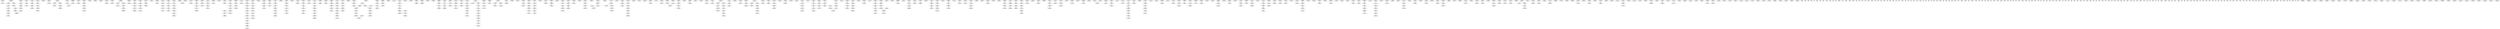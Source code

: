// Template
digraph {
	overlap=scale
	"0x0D5F2F84FB" [label="ALICE
HEAVY_CONSUMER" fontsize=8]
	"0x53466894A8" [label="BOB
HEAVY_CONSUMER" fontsize=8]
	"0xC0EDF996D7" [label="CAROL
HEAVY_CONSUMER" fontsize=8]
	"0xC35C0718E8" [label="JAMES
HEAVY_CONSUMER" fontsize=8]
	"0x9D6FC0C508" [label="JOHN
HEAVY_CONSUMER" fontsize=8]
	"0x854213BA5E" [label="ROBERT
HEAVY_CONSUMER" fontsize=8]
	"0x61D2DB7E32" [label="MICHAEL
HEAVY_CONSUMER" fontsize=8]
	"0x9C33AE126F" [label="MARY
HEAVY_CONSUMER" fontsize=8]
	"0xEB706731FB" [label="WILLIAM
HEAVY_CONSUMER" fontsize=8]
	"0xAE51CCED51" [label="DAVID
HEAVY_CONSUMER" fontsize=8]
	"0x084928CD89" [label="RICHARD
HEAVY_CONSUMER" fontsize=8]
	"0x90258FCBBC" [label="CHARLES
HEAVY_CONSUMER" fontsize=8]
	"0xEDFF8E175A" [label="JOSEPH
HEAVY_CONSUMER" fontsize=8]
	"0xB8EA2E838B" [label="THOMAS
HEAVY_CONSUMER" fontsize=8]
	"0x5D99AFDA6A" [label="PATRICIA
HEAVY_CONSUMER" fontsize=8]
	"0x59C9309166" [label="CHRISTOPHER
HEAVY_CONSUMER" fontsize=8]
	"0x8058B8FA3A" [label="LINDA
HEAVY_CONSUMER" fontsize=8]
	"0x849B6BD3B2" [label="BARBARA
HEAVY_CONSUMER" fontsize=8]
	"0x9A119BDE15" [label="DANIEL
HEAVY_CONSUMER" fontsize=8]
	"0xFADADA39E5" [label="PAUL
HEAVY_CONSUMER" fontsize=8]
	"0x35D0A7D4F5" [label="MARK
HEAVY_CONSUMER" fontsize=8]
	"0x5C42D46B6C" [label="ELIZABETH
HEAVY_CONSUMER" fontsize=8]
	"0x87CA999EEB" [label="DONALD
HEAVY_CONSUMER" fontsize=8]
	"0xFB0156B98A" [label="JENNIFER
HEAVY_CONSUMER" fontsize=8]
	"0x4594952FDC" [label="GEORGE
HEAVY_CONSUMER" fontsize=8]
	"0xDA3A225578" [label="MARIA
HEAVY_CONSUMER" fontsize=8]
	"0x959AF236B3" [label="KENNETH
HEAVY_CONSUMER" fontsize=8]
	"0x898ABD2EDE" [label="SUSAN
HEAVY_CONSUMER" fontsize=8]
	"0xD16158EEF6" [label="STEVEN
HEAVY_CONSUMER" fontsize=8]
	"0x183A5C6103" [label="EDWARD
HEAVY_CONSUMER" fontsize=8]
	"0x61268A5129" [label="MARGARET
HEAVY_CONSUMER" fontsize=8]
	"0x5A780AB7AA" [label="BRIAN
HEAVY_CONSUMER" fontsize=8]
	"0xB406F1DA5D" [label="RONALD
HEAVY_CONSUMER" fontsize=8]
	"0x5C0FD9F341" [label="DOROTHY
HEAVY_CONSUMER" fontsize=8]
	"0xA1C3DEB52E" [label="ANTHONY
HEAVY_CONSUMER" fontsize=8]
	"0x138F24A915" [label="LISA
HEAVY_CONSUMER" fontsize=8]
	"0x64D6E42B05" [label="KEVIN
HEAVY_CONSUMER" fontsize=8]
	"0x6B01CF3902" [label="NANCY
HEAVY_CONSUMER" fontsize=8]
	"0x63E9498BAA" [label="KAREN
HEAVY_CONSUMER" fontsize=8]
	"0xB706BC1684" [label="BETTY
HEAVY_CONSUMER" fontsize=8]
	"0x6FD747FAC6" [label="HELEN
HEAVY_CONSUMER" fontsize=8]
	"0x79F65955FB" [label="JASON
HEAVY_CONSUMER" fontsize=8]
	"0x2D50E17662" [label="MATTHEW
HEAVY_CONSUMER" fontsize=8]
	"0x6521FC7F48" [label="GARY
HEAVY_CONSUMER" fontsize=8]
	"0xFB7E7C6B81" [label="TIMOTHY
HEAVY_CONSUMER" fontsize=8]
	"0xF8E32B0A43" [label="SANDRA
HEAVY_CONSUMER" fontsize=8]
	"0x08D5E1005C" [label="JOSE
HEAVY_CONSUMER" fontsize=8]
	"0x6D7C1FF556" [label="LARRY
HEAVY_CONSUMER" fontsize=8]
	"0x9B301550D3" [label="JEFFREY
HEAVY_CONSUMER" fontsize=8]
	"0x772F4906F6" [label="FRANK
HEAVY_CONSUMER" fontsize=8]
	"0x5A36165F46" [label="DONNA
HEAVY_CONSUMER" fontsize=8]
	"0x60453F2C1E" [label="RUTH
HEAVY_CONSUMER" fontsize=8]
	"0x093E6EF5DA" [label="SCOTT
HEAVY_CONSUMER" fontsize=8]
	"0x026F05DF03" [label="ERIC
HEAVY_CONSUMER" fontsize=8]
	"0x2D28A7D890" [label="STEPHEN
HEAVY_CONSUMER" fontsize=8]
	"0x9DB39BED0C" [label="ANDREW
HEAVY_CONSUMER" fontsize=8]
	"0x20041542DB" [label="SHARON
HEAVY_CONSUMER" fontsize=8]
	"0xACBD473EFB" [label="MICHELLE
HEAVY_CONSUMER" fontsize=8]
	"0xA880B852E5" [label="LAURA
HEAVY_CONSUMER" fontsize=8]
	"0x4B4F170F45" [label="SARAH
HEAVY_CONSUMER" fontsize=8]
	"0xCFAA2B5222" [label="KIMBERLY
HEAVY_CONSUMER" fontsize=8]
	"0x17D9017D14" [label="DEBORAH
HEAVY_CONSUMER" fontsize=8]
	"0x19AA1F7E82" [label="JESSICA
HEAVY_CONSUMER" fontsize=8]
	"0x1610B237AA" [label="RAYMOND
HEAVY_CONSUMER" fontsize=8]
	"0x8BFD65D101" [label="SHIRLEY
HEAVY_CONSUMER" fontsize=8]
	"0xB7C9CBB4B9" [label="CYNTHIA
HEAVY_CONSUMER" fontsize=8]
	"0x25818C8C16" [label="ANGELA
HEAVY_CONSUMER" fontsize=8]
	"0xCE98A5A5AF" [label="MELISSA
HEAVY_CONSUMER" fontsize=8]
	"0xAFBD8DBE4B" [label="BRENDA
HEAVY_CONSUMER" fontsize=8]
	"0xD119796097" [label="AMY
HEAVY_CONSUMER" fontsize=8]
	"0xF2682B6683" [label="JERRY
HEAVY_CONSUMER" fontsize=8]
	"0x7A712D510C" [label="GREGORY
HEAVY_CONSUMER" fontsize=8]
	"0x041DB53E6A" [label="ANNA
HEAVY_CONSUMER" fontsize=8]
	"0xD0615F9F63" [label="JOSHUA
HEAVY_CONSUMER" fontsize=8]
	"0xF699F9AE05" [label="VIRGINIA
HEAVY_CONSUMER" fontsize=8]
	"0xC3FA2BCC40" [label="REBECCA
HEAVY_CONSUMER" fontsize=8]
	"0xE165EC7131" [label="KATHLEEN
HEAVY_CONSUMER" fontsize=8]
	"0x64C9AADE08" [label="DENNIS
HEAVY_CONSUMER" fontsize=8]
	"0xE2E04ECB0E" [label="PAMELA
HEAVY_CONSUMER" fontsize=8]
	"0xBAEDE820EF" [label="MARTHA
HEAVY_CONSUMER" fontsize=8]
	"0x469B5A955F" [label="DEBRA
HEAVY_CONSUMER" fontsize=8]
	"0x02C37BF886" [label="AMANDA
HEAVY_CONSUMER" fontsize=8]
	"0x4369E7DE3B" [label="WALTER
HEAVY_CONSUMER" fontsize=8]
	"0xC6F7E6C2FA" [label="STEPHANIE
HEAVY_CONSUMER" fontsize=8]
	"0x2821C9374B" [label="WILLIE
HEAVY_CONSUMER" fontsize=8]
	"0x9180734C2D" [label="PATRICK
HEAVY_CONSUMER" fontsize=8]
	"0x52B4C97F4E" [label="TERRY
HEAVY_CONSUMER" fontsize=8]
	"0x87BEE41F20" [label="CAROLYN
HEAVY_CONSUMER" fontsize=8]
	"0x414CDDC3E5" [label="PETER
HEAVY_CONSUMER" fontsize=8]
	"0x01913C6AAE" [label="CHRISTINE
HEAVY_CONSUMER" fontsize=8]
	"0x1331111E09" [label="MARIE
HEAVY_CONSUMER" fontsize=8]
	"0x60CDD2D6FF" [label="JANET
HEAVY_CONSUMER" fontsize=8]
	"0x0DF681E084" [label="FRANCES
HEAVY_CONSUMER" fontsize=8]
	"0x17D5E1B560" [label="CATHERINE
HEAVY_CONSUMER" fontsize=8]
	"0x436CEE48B6" [label="HAROLD
HEAVY_CONSUMER" fontsize=8]
	"0x31AC48D1D7" [label="HENRY
HEAVY_CONSUMER" fontsize=8]
	"0x8D281E5971" [label="DOUGLAS
HEAVY_CONSUMER" fontsize=8]
	"0xBBCF9CBE40" [label="JOYCE
HEAVY_CONSUMER" fontsize=8]
	"0x399A8F7084" [label="ANN
HEAVY_CONSUMER" fontsize=8]
	"0x36A7267815" [label="DIANE
HEAVY_CONSUMER" fontsize=8]
	"0x50E06C1D71" [label="JEAN
HEAVY_CONSUMER" fontsize=8]
	"0x03418C0859" [label="JULIE
HEAVY_CONSUMER" fontsize=8]
	"0x44E4248C5F" [label="CARL
HEAVY_CONSUMER" fontsize=8]
	"0x79C7EA75C4" [label="KELLY
HEAVY_CONSUMER" fontsize=8]
	"0x9C9FBAB8E4" [label="HEATHER
HEAVY_CONSUMER" fontsize=8]
	"0x77D56B2B0A" [label="ARTHUR
HEAVY_CONSUMER" fontsize=8]
	"0x399DE61399" [label="TERESA
HEAVY_CONSUMER" fontsize=8]
	"0xD636BA3FD2" [label="GLORIA
HEAVY_CONSUMER" fontsize=8]
	"0x1559B270C0" [label="DORIS
HEAVY_CONSUMER" fontsize=8]
	"0xFBB0C86518" [label="RYAN
HEAVY_CONSUMER" fontsize=8]
	"0x0A59D80869" [label="JOE
HEAVY_CONSUMER" fontsize=8]
	"0xCADDF9B15B" [label="ROGER
HEAVY_CONSUMER" fontsize=8]
	"0xBBA3E858CA" [label="EVELYN
HEAVY_CONSUMER" fontsize=8]
	"0x6B5E8FA85D" [label="JUAN
HEAVY_CONSUMER" fontsize=8]
	"0xD703E3A63B" [label="ASHLEY
HEAVY_CONSUMER" fontsize=8]
	"0x2388FBC392" [label="JACK
HEAVY_CONSUMER" fontsize=8]
	"0x56D31B5F64" [label="CHERYL
HEAVY_CONSUMER" fontsize=8]
	"0x527E5BF481" [label="ALBERT
HEAVY_CONSUMER" fontsize=8]
	"0xB29E6D5AD3" [label="JOAN
HEAVY_CONSUMER" fontsize=8]
	"0x6DDA48DBC2" [label="MILDRED
HEAVY_CONSUMER" fontsize=8]
	"0x1907A364E3" [label="KATHERINE
HEAVY_CONSUMER" fontsize=8]
	"0xAC310E9AD8" [label="JUSTIN
HEAVY_CONSUMER" fontsize=8]
	"0xA2925B35AF" [label="JONATHAN
HEAVY_CONSUMER" fontsize=8]
	"0xEFF83AD0AB" [label="GERALD
HEAVY_CONSUMER" fontsize=8]
	"0xDBAF7C75B6" [label="KEITH
HEAVY_CONSUMER" fontsize=8]
	"0x8DB6504600" [label="SAMUEL
HEAVY_CONSUMER" fontsize=8]
	"0xDB73A69C38" [label="JUDITH
HEAVY_CONSUMER" fontsize=8]
	"0x1FED7F61CE" [label="ROSE
HEAVY_CONSUMER" fontsize=8]
	"0xE4DA3C1226" [label="JANICE
HEAVY_CONSUMER" fontsize=8]
	"0x0E3F9B6D8F" [label="LAWRENCE
HEAVY_CONSUMER" fontsize=8]
	"0x0593D31D70" [label="RALPH
HEAVY_CONSUMER" fontsize=8]
	"0x7C8EE994FE" [label="NICOLE
HEAVY_CONSUMER" fontsize=8]
	"0xD8416A0CF7" [label="JUDY
HEAVY_CONSUMER" fontsize=8]
	"0xC764C28530" [label="NICHOLAS
HEAVY_CONSUMER" fontsize=8]
	"0x4C1D0B225A" [label="CHRISTINA
HEAVY_CONSUMER" fontsize=8]
	"0x985A16544E" [label="ROY
HEAVY_CONSUMER" fontsize=8]
	"0xD581243877" [label="KATHY
HEAVY_CONSUMER" fontsize=8]
	"0x6786D1E84F" [label="THERESA
HEAVY_CONSUMER" fontsize=8]
	"0x73D0D81B96" [label="BENJAMIN
HEAVY_CONSUMER" fontsize=8]
	"0x1AE8E2F8FD" [label="BEVERLY
HEAVY_CONSUMER" fontsize=8]
	"0xB7AE40506F" [label="DENISE
HEAVY_CONSUMER" fontsize=8]
	"0x831FCF0D25" [label="BRUCE
HEAVY_CONSUMER" fontsize=8]
	"0x0512D6BD0C" [label="BRANDON
HEAVY_CONSUMER" fontsize=8]
	"0x57D3229310" [label="ADAM
HEAVY_CONSUMER" fontsize=8]
	"0xB6A2A703A6" [label="TAMMY
HEAVY_CONSUMER" fontsize=8]
	"0xB898D1B309" [label="IRENE
HEAVY_CONSUMER" fontsize=8]
	"0xCC07064C23" [label="FRED
HEAVY_CONSUMER" fontsize=8]
	"0x4DD12A8EEE" [label="BILLY
HEAVY_CONSUMER" fontsize=8]
	"0xC4B82A0443" [label="HARRY
HEAVY_CONSUMER" fontsize=8]
	"0x384864FDCB" [label="JANE
HEAVY_CONSUMER" fontsize=8]
	"0x565CEEA4B0" [label="WAYNE
HEAVY_CONSUMER" fontsize=8]
	"0x0E31593C19" [label="LOUIS
HEAVY_CONSUMER" fontsize=8]
	"0x27786B916B" [label="LORI
HEAVY_CONSUMER" fontsize=8]
	"0xDC3BE95BF8" [label="STEVE
HEAVY_CONSUMER" fontsize=8]
	"0xE6D3094E3F" [label="TRACY
HEAVY_CONSUMER" fontsize=8]
	"0xFE3A0F8F0C" [label="JEREMY
HEAVY_CONSUMER" fontsize=8]
	"0x1ED9116585" [label="RACHEL
HEAVY_CONSUMER" fontsize=8]
	"0x22D93D7189" [label="ANDREA
HEAVY_CONSUMER" fontsize=8]
	"0x3650CC8DAF" [label="AARON
HEAVY_CONSUMER" fontsize=8]
	"0x15FB8F5EA1" [label="MARILYN
HEAVY_CONSUMER" fontsize=8]
	"0x5D35CB97D2" [label="ROBIN
HEAVY_CONSUMER" fontsize=8]
	"0xD76D8CBB36" [label="RANDY
HEAVY_CONSUMER" fontsize=8]
	"0xC6873F5E86" [label="LESLIE
HEAVY_CONSUMER" fontsize=8]
	"0x302D8CEEC7" [label="KATHRYN
HEAVY_CONSUMER" fontsize=8]
	"0xF128049B8E" [label="EUGENE
HEAVY_CONSUMER" fontsize=8]
	"0xC95059B476" [label="HOWARD
HEAVY_CONSUMER" fontsize=8]
	"0xEEEEA13B1A" [label="CARLOS
HEAVY_CONSUMER" fontsize=8]
	"0x0CF6C60484" [label="SARA
HEAVY_CONSUMER" fontsize=8]
	"0x2FC7B38F51" [label="LOUISE
HEAVY_CONSUMER" fontsize=8]
	"0x90B69C9EB8" [label="JACQUELINE
HEAVY_CONSUMER" fontsize=8]
	"0x7FC56DCB04" [label="ANNE
HEAVY_CONSUMER" fontsize=8]
	"0x32A6413215" [label="WANDA
HEAVY_CONSUMER" fontsize=8]
	"0x20002F61DE" [label="RUSSELL
HEAVY_CONSUMER" fontsize=8]
	"0x2A0BFCCA47" [label="SHAWN
HEAVY_CONSUMER" fontsize=8]
	"0x57084C38D5" [label="VICTOR
HEAVY_CONSUMER" fontsize=8]
	"0x9CC7EFDC3D" [label="JULIA
HEAVY_CONSUMER" fontsize=8]
	"0x2767ABE373" [label="BONNIE
HEAVY_CONSUMER" fontsize=8]
	"0x63F5CB49BA" [label="RUBY
HEAVY_CONSUMER" fontsize=8]
	"0x443CFC8498" [label="CHRIS
HEAVY_CONSUMER" fontsize=8]
	"0x359DCE7670" [label="TINA
HEAVY_CONSUMER" fontsize=8]
	"0x261D4A52F7" [label="LOIS
HEAVY_CONSUMER" fontsize=8]
	"0x4AF805DDA8" [label="PHYLLIS
HEAVY_CONSUMER" fontsize=8]
	"0x5D84F5877A" [label="JAMIE
HEAVY_CONSUMER" fontsize=8]
	"0x414E3AEBD7" [label="NORMA
HEAVY_CONSUMER" fontsize=8]
	"0x6265FC50E6" [label="MARTIN
HEAVY_CONSUMER" fontsize=8]
	"0xD8E4AC0C0B" [label="PAULA
HEAVY_CONSUMER" fontsize=8]
	"0x6C9D53D395" [label="JESSE
HEAVY_CONSUMER" fontsize=8]
	"0xE9F4BCA932" [label="DIANA
HEAVY_CONSUMER" fontsize=8]
	"0x1517575C18" [label="ANNIE
HEAVY_CONSUMER" fontsize=8]
	"0xF8A37A4D38" [label="SHANNON
HEAVY_CONSUMER" fontsize=8]
	"0xD9E39619DA" [label="ERNEST
HEAVY_CONSUMER" fontsize=8]
	"0x8DD80E80A0" [label="TODD
HEAVY_CONSUMER" fontsize=8]
	"0x3E0E69EC1C" [label="PHILLIP
HEAVY_CONSUMER" fontsize=8]
	"0x936D80C695" [label="LEE
HEAVY_CONSUMER" fontsize=8]
	"0x328A9FEE04" [label="LILLIAN
HEAVY_CONSUMER" fontsize=8]
	"0xA13E4DF429" [label="PEGGY
HEAVY_CONSUMER" fontsize=8]
	"0xFB1692D1D6" [label="EMILY
HEAVY_CONSUMER" fontsize=8]
	"0x9FD4A52AAF" [label="CRYSTAL
HEAVY_CONSUMER" fontsize=8]
	"0x0297B11014" [label="KIM
HEAVY_CONSUMER" fontsize=8]
	"0x003DE902EC" [label="CRAIG
HEAVY_CONSUMER" fontsize=8]
	"0xEBCCA51FAD" [label="CARMEN
HEAVY_CONSUMER" fontsize=8]
	"0x66861C5494" [label="GLADYS
HEAVY_CONSUMER" fontsize=8]
	"0x48051A95EF" [label="CONNIE
HEAVY_CONSUMER" fontsize=8]
	"0xBF6C4E00DD" [label="RITA
HEAVY_CONSUMER" fontsize=8]
	"0x45D64418FC" [label="ALAN
HEAVY_CONSUMER" fontsize=8]
	"0x3982F5987F" [label="DAWN
HEAVY_CONSUMER" fontsize=8]
	"0xE7C46844E2" [label="FLORENCE
HEAVY_CONSUMER" fontsize=8]
	"0x61D7C5CBE9" [label="DALE
HEAVY_CONSUMER" fontsize=8]
	"0x0CE78497FD" [label="SEAN
HEAVY_CONSUMER" fontsize=8]
	"0x305C62F6AD" [label="FRANCIS
HEAVY_CONSUMER" fontsize=8]
	"0xFCD94B9CFA" [label="JOHNNY
HEAVY_CONSUMER" fontsize=8]
	"0x49278A365B" [label="CLARENCE
HEAVY_CONSUMER" fontsize=8]
	"0xDAE77C9CA0" [label="PHILIP
HEAVY_CONSUMER" fontsize=8]
	"0x4FFE1A079B" [label="EDNA
HEAVY_CONSUMER" fontsize=8]
	"0x32C02CB74E" [label="TIFFANY
HEAVY_CONSUMER" fontsize=8]
	"0xEA4C6635EA" [label="TONY
HEAVY_CONSUMER" fontsize=8]
	"0x905D33823F" [label="ROSA
HEAVY_CONSUMER" fontsize=8]
	"0xFD5209201C" [label="JIMMY
HEAVY_CONSUMER" fontsize=8]
	"0xB66A0101A4" [label="EARL
HEAVY_CONSUMER" fontsize=8]
	"0x69C57FAB50" [label="CINDY
HEAVY_CONSUMER" fontsize=8]
	"0xF701046CDC" [label="ANTONIO
HEAVY_CONSUMER" fontsize=8]
	"0x759F2D7874" [label="LUIS
HEAVY_CONSUMER" fontsize=8]
	"0x8DA5361CC0" [label="MIKE
HEAVY_CONSUMER" fontsize=8]
	"0x5C9EA9ED5E" [label="DANNY
HEAVY_CONSUMER" fontsize=8]
	"0x2BA8B14467" [label="BRYAN
HEAVY_CONSUMER" fontsize=8]
	"0x2FB1E9EF8D" [label="GRACE
HEAVY_CONSUMER" fontsize=8]
	"0x0DD2ACE22E" [label="STANLEY
HEAVY_CONSUMER" fontsize=8]
	"0xB96F35D9C4" [label="LEONARD
HEAVY_CONSUMER" fontsize=8]
	"0xF623E69843" [label="WENDY
HEAVY_CONSUMER" fontsize=8]
	"0x42C6FC6C58" [label="NATHAN
HEAVY_CONSUMER" fontsize=8]
	"0xB62455889A" [label="MANUEL
HEAVY_CONSUMER" fontsize=8]
	"0x0F34343699" [label="CURTIS
HEAVY_CONSUMER" fontsize=8]
	"0xACE006751F" [label="VICTORIA
HEAVY_CONSUMER" fontsize=8]
	"0x0A55451B62" [label="RODNEY
HEAVY_CONSUMER" fontsize=8]
	"0x1E49A03570" [label="NORMAN
HEAVY_CONSUMER" fontsize=8]
	"0xC01A44F317" [label="EDITH
HEAVY_CONSUMER" fontsize=8]
	"0x1F8197A488" [label="SHERRY
HEAVY_CONSUMER" fontsize=8]
	"0xF681A06A30" [label="SYLVIA
HEAVY_CONSUMER" fontsize=8]
	"0xF7F332DF57" [label="JOSEPHINE
HEAVY_CONSUMER" fontsize=8]
	"0xBE62422C20" [label="ALLEN
HEAVY_CONSUMER" fontsize=8]
	"0xE3E98CC5A1" [label="THELMA
HEAVY_CONSUMER" fontsize=8]
	"0x5A51039E1F" [label="SHEILA
HEAVY_CONSUMER" fontsize=8]
	"0xB186B4CA53" [label="ETHEL
HEAVY_CONSUMER" fontsize=8]
	"0xB4F0E3BC2B" [label="MARJORIE
HEAVY_CONSUMER" fontsize=8]
	"0xD9D84F4483" [label="LYNN
HEAVY_CONSUMER" fontsize=8]
	"0x650923A1A6" [label="ELLEN
HEAVY_CONSUMER" fontsize=8]
	"0xC8EB439F82" [label="ELAINE
HEAVY_CONSUMER" fontsize=8]
	"0x307B17E8D7" [label="MARVIN
HEAVY_CONSUMER" fontsize=8]
	"0x2D699DB607" [label="CARRIE
HEAVY_CONSUMER" fontsize=8]
	"0x0AD280C344" [label="MARION
HEAVY_CONSUMER" fontsize=8]
	"0x597C256CCF" [label="CHARLOTTE
HEAVY_CONSUMER" fontsize=8]
	"0x9846FAF721" [label="VINCENT
HEAVY_CONSUMER" fontsize=8]
	"0xBF5F2ED9D4" [label="GLENN
HEAVY_CONSUMER" fontsize=8]
	"0x2B97555CE6" [label="TRAVIS
HEAVY_CONSUMER" fontsize=8]
	"0x5545C96531" [label="MONICA
HEAVY_CONSUMER" fontsize=8]
	"0x550FD56B5F" [label="JEFFERY
HEAVY_CONSUMER" fontsize=8]
	"0xF654A5091A" [label="JEFF
HEAVY_CONSUMER" fontsize=8]
	"0x95F61FEF4B" [label="ESTHER
HEAVY_CONSUMER" fontsize=8]
	"0xC8C378216D" [label="PAULINE
HEAVY_CONSUMER" fontsize=8]
	"0x37A395D7EA" [label="JACOB
HEAVY_CONSUMER" fontsize=8]
	"0x008848278B" [label="EMMA
HEAVY_CONSUMER" fontsize=8]
	"0xB80D6EE3D9" [label="CHAD
HEAVY_CONSUMER" fontsize=8]
	"0xE9D17BD022" [label="KYLE
HEAVY_CONSUMER" fontsize=8]
	"0x5FB6357885" [label="JUANITA
HEAVY_CONSUMER" fontsize=8]
	"0xC662F21CC7" [label="DANA
HEAVY_CONSUMER" fontsize=8]
	"0x6F8092323D" [label="MELVIN
HEAVY_CONSUMER" fontsize=8]
	"0x87037BEBE9" [label="JESSIE
HEAVY_CONSUMER" fontsize=8]
	"0x98FF0D456E" [label="RHONDA
HEAVY_CONSUMER" fontsize=8]
	"0xD3FC99F8D3" [label="ANITA
HEAVY_CONSUMER" fontsize=8]
	"0x001455A78F" [label="ALFRED
HEAVY_CONSUMER" fontsize=8]
	"0x8D96011A66" [label="HAZEL
HEAVY_CONSUMER" fontsize=8]
	"0x3F70B97AB0" [label="AMBER
HEAVY_CONSUMER" fontsize=8]
	"0xD4EDA11F5D" [label="EVA
HEAVY_CONSUMER" fontsize=8]
	"0x829ABBBD6F" [label="BRADLEY
HEAVY_CONSUMER" fontsize=8]
	"0xAA7165E9B8" [label="RAY
HEAVY_CONSUMER" fontsize=8]
	"0xAD2F8C0880" [label="JESUS
HEAVY_CONSUMER" fontsize=8]
	"0x43ADD43B36" [label="DEBBIE
HEAVY_CONSUMER" fontsize=8]
	"0x0B76D636CD" [label="HERBERT
HEAVY_CONSUMER" fontsize=8]
	"0xDA61063C17" [label="EDDIE
HEAVY_CONSUMER" fontsize=8]
	"0x064B2E8FAA" [label="JOEL
HEAVY_CONSUMER" fontsize=8]
	"0xBB66AD318D" [label="FREDERICK
HEAVY_CONSUMER" fontsize=8]
	"0xDC4A184060" [label="APRIL
HEAVY_CONSUMER" fontsize=8]
	"0xBB1714F222" [label="LUCILLE
HEAVY_CONSUMER" fontsize=8]
	"0x758DA1E3E0" [label="CLARA
HEAVY_CONSUMER" fontsize=8]
	"0xCA5110D148" [label="GAIL
HEAVY_CONSUMER" fontsize=8]
	"0x2DED4BB2E6" [label="JOANNE
HEAVY_CONSUMER" fontsize=8]
	"0xEE2D2D0B06" [label="ELEANOR
HEAVY_CONSUMER" fontsize=8]
	"0x1E21B1A83C" [label="VALERIE
HEAVY_CONSUMER" fontsize=8]
	"0xE96F251599" [label="DANIELLE
HEAVY_CONSUMER" fontsize=8]
	"0xE4E5D0BE21" [label="ERIN
HEAVY_CONSUMER" fontsize=8]
	"0x00E7BBCCC4" [label="EDWIN
HEAVY_CONSUMER" fontsize=8]
	"0xCC2A38A2AC" [label="MEGAN
HEAVY_CONSUMER" fontsize=8]
	"0xCBC3BCC9CE" [label="ALICIA
HEAVY_CONSUMER" fontsize=8]
	"0x79B4A1DD0D" [label="SUZANNE
HEAVY_CONSUMER" fontsize=8]
	"0x4440C35295" [label="MICHELE
HEAVY_CONSUMER" fontsize=8]
	"0x1C9B973DB6" [label="DON
HEAVY_CONSUMER" fontsize=8]
	"0x7125AA0821" [label="BERTHA
HEAVY_CONSUMER" fontsize=8]
	"0xD027DA5DA6" [label="VERONICA
HEAVY_CONSUMER" fontsize=8]
	"0xDD31FE98A0" [label="JILL
HEAVY_CONSUMER" fontsize=8]
	"0x4703803B65" [label="DARLENE
HEAVY_CONSUMER" fontsize=8]
	"0xB4DF641A99" [label="RICKY
HEAVY_CONSUMER" fontsize=8]
	"0x5E3919B37B" [label="LAUREN
HEAVY_CONSUMER" fontsize=8]
	"0x05B6148ACB" [label="GERALDINE
HEAVY_CONSUMER" fontsize=8]
	"0x840D7BED47" [label="TROY
HEAVY_CONSUMER" fontsize=8]
	"0x25D4C5BA2B" [label="STACY
HEAVY_CONSUMER" fontsize=8]
	"0x95683E72A1" [label="RANDALL
HEAVY_CONSUMER" fontsize=8]
	"0x9C63254045" [label="CATHY
HEAVY_CONSUMER" fontsize=8]
	"0xDDA63A88C9" [label="JOANN
HEAVY_CONSUMER" fontsize=8]
	"0xB99E68654A" [label="SALLY
HEAVY_CONSUMER" fontsize=8]
	"0x2956617D12" [label="LORRAINE
HEAVY_CONSUMER" fontsize=8]
	"0xC68CE6BF65" [label="BARRY
HEAVY_CONSUMER" fontsize=8]
	"0xBE9331357A" [label="ALEXANDER
HEAVY_CONSUMER" fontsize=8]
	"0x035FDC2A59" [label="REGINA
HEAVY_CONSUMER" fontsize=8]
	"0x86D5F8BA10" [label="JACKIE
HEAVY_CONSUMER" fontsize=8]
	"0x511F7EF640" [label="ERICA
HEAVY_CONSUMER" fontsize=8]
	"0x353219783B" [label="BEATRICE
HEAVY_CONSUMER" fontsize=8]
	"0xD1E9528D7A" [label="DOLORES
HEAVY_CONSUMER" fontsize=8]
	"0x4451E97B43" [label="BERNICE
HEAVY_CONSUMER" fontsize=8]
	"0x058F3E32EA" [label="MARIO
HEAVY_CONSUMER" fontsize=8]
	"0x52EE069B09" [label="BERNARD
HEAVY_CONSUMER" fontsize=8]
	"0x59D1D9C614" [label="AUDREY
HEAVY_CONSUMER" fontsize=8]
	"0xD324D8BC41" [label="YVONNE
HEAVY_CONSUMER" fontsize=8]
	"0xB8A56E930A" [label="FRANCISCO
HEAVY_CONSUMER" fontsize=8]
	"0x4F68269867" [label="MICHEAL
HEAVY_CONSUMER" fontsize=8]
	"0x12EF85CAD7" [label="LEROY
HEAVY_CONSUMER" fontsize=8]
	"0xE03DBD03B1" [label="JUNE
HEAVY_CONSUMER" fontsize=8]
	"0x3FBCC6A290" [label="ANNETTE
HEAVY_CONSUMER" fontsize=8]
	"0xFC5246ADFC" [label="SAMANTHA
HEAVY_CONSUMER" fontsize=8]
	"0xE26D81218E" [label="MARCUS
HEAVY_CONSUMER" fontsize=8]
	"0x8E99D2539C" [label="THEODORE
HEAVY_CONSUMER" fontsize=8]
	"0x48920BE6B2" [label="OSCAR
HEAVY_CONSUMER" fontsize=8]
	"0xEC838A2ECD" [label="CLIFFORD
HEAVY_CONSUMER" fontsize=8]
	"0x055A15BC1D" [label="MIGUEL
HEAVY_CONSUMER" fontsize=8]
	"0xD0F05D9C9A" [label="JAY
HEAVY_CONSUMER" fontsize=8]
	"0x434942BFF7" [label="RENEE
HEAVY_CONSUMER" fontsize=8]
	"0xAE1C5F1581" [label="ANA
HEAVY_CONSUMER" fontsize=8]
	"0xBA62E6818F" [label="VIVIAN
HEAVY_CONSUMER" fontsize=8]
	"0x23CEA81E43" [label="JIM
HEAVY_CONSUMER" fontsize=8]
	"0xB6B9576D5E" [label="IDA
HEAVY_CONSUMER" fontsize=8]
	"0x4961FB2987" [label="TOM
HEAVY_CONSUMER" fontsize=8]
	"0x5A76CB8511" [label="RONNIE
HEAVY_CONSUMER" fontsize=8]
	"0xD3DE5558A3" [label="ROBERTA
HEAVY_CONSUMER" fontsize=8]
	"0x2E29F66E16" [label="HOLLY
HEAVY_CONSUMER" fontsize=8]
	"0x21E60BF3AD" [label="BRITTANY
HEAVY_CONSUMER" fontsize=8]
	"0x5DF19149E9" [label="ANGEL
HEAVY_CONSUMER" fontsize=8]
	"0x513CF60B55" [label="ALEX
HEAVY_CONSUMER" fontsize=8]
	"0xF72B778D3A" [label="MELANIE
HEAVY_CONSUMER" fontsize=8]
	"0x2D3AFB23A6" [label="JON
HEAVY_CONSUMER" fontsize=8]
	"0xE6CEC0EB50" [label="YOLANDA
HEAVY_CONSUMER" fontsize=8]
	"0x4967452BAA" [label="TOMMY
HEAVY_CONSUMER" fontsize=8]
	"0x97198E5DA0" [label="LORETTA
HEAVY_CONSUMER" fontsize=8]
	"0xF27B5F7A45" [label="JEANETTE
HEAVY_CONSUMER" fontsize=8]
	"0x9A01CB3220" [label="CALVIN
HEAVY_CONSUMER" fontsize=8]
	"0x1978BCAD6B" [label="LAURIE
HEAVY_CONSUMER" fontsize=8]
	"0x26365A9088" [label="LEON
HEAVY_CONSUMER" fontsize=8]
	"0x4D6E5E5CE6" [label="KATIE
HEAVY_CONSUMER" fontsize=8]
	"0xD3AA38BBDE" [label="STACEY
HEAVY_CONSUMER" fontsize=8]
	"0x9C37886995" [label="LLOYD
HEAVY_CONSUMER" fontsize=8]
	"0xC716E16BE3" [label="DEREK
HEAVY_CONSUMER" fontsize=8]
	"0xEC6B6CCC5F" [label="BILL
HEAVY_CONSUMER" fontsize=8]
	"0x997ED25F0D" [label="VANESSA
HEAVY_CONSUMER" fontsize=8]
	"0x8C433FCBE3" [label="SUE
HEAVY_CONSUMER" fontsize=8]
	"0xBD0376D80A" [label="KRISTEN
HEAVY_CONSUMER" fontsize=8]
	"0x102B00CE0F" [label="ALMA
HEAVY_CONSUMER" fontsize=8]
	"0xA4C41B6698" [label="WARREN
HEAVY_CONSUMER" fontsize=8]
	"0xDDCF70A3DC" [label="ELSIE
HEAVY_CONSUMER" fontsize=8]
	"0x913FEBBD2A" [label="BETH
HEAVY_CONSUMER" fontsize=8]
	"0x444F43D293" [label="VICKI
HEAVY_CONSUMER" fontsize=8]
	"0xFF1EEA29D0" [label="JEANNE
HEAVY_CONSUMER" fontsize=8]
	"0x7C55DC4231" [label="JEROME
HEAVY_CONSUMER" fontsize=8]
	"0xA03D9DC070" [label="DARRELL
HEAVY_CONSUMER" fontsize=8]
	"0x9F2AA9E3FF" [label="TARA
HEAVY_CONSUMER" fontsize=8]
	"0xCB32BF1936" [label="ROSEMARY
HEAVY_CONSUMER" fontsize=8]
	"0x005C017651" [label="LEO
HEAVY_CONSUMER" fontsize=8]
	"0x67547A74E0" [label="FLOYD
HEAVY_CONSUMER" fontsize=8]
	"0xB344400217" [label="DEAN
HEAVY_CONSUMER" fontsize=8]
	"0x5FC911A37F" [label="CARLA
HEAVY_CONSUMER" fontsize=8]
	"0x709C62D557" [label="WESLEY
HEAVY_CONSUMER" fontsize=8]
	"0x8AE8E1F3F2" [label="TERRI
HEAVY_CONSUMER" fontsize=8]
	"0xB2DE65C1D2" [label="EILEEN
HEAVY_CONSUMER" fontsize=8]
	"0x9E0CE118B7" [label="COURTNEY
HEAVY_CONSUMER" fontsize=8]
	"0xABB5723E0C" [label="ALVIN
HEAVY_CONSUMER" fontsize=8]
	"0x34E18C5172" [label="TIM
HEAVY_CONSUMER" fontsize=8]
	"0xBA761100B0" [label="JORGE
HEAVY_CONSUMER" fontsize=8]
	"0xA85B513AC9" [label="GREG
HEAVY_CONSUMER" fontsize=8]
	"0xF61441F164" [label="GORDON
HEAVY_CONSUMER" fontsize=8]
	"0xA3493AFB83" [label="PEDRO
HEAVY_CONSUMER" fontsize=8]
	"0x32B94F4F94" [label="LUCY
HEAVY_CONSUMER" fontsize=8]
	"0x43FABC1F25" [label="GERTRUDE
HEAVY_CONSUMER" fontsize=8]
	"0xDB881F1984" [label="DUSTIN
HEAVY_CONSUMER" fontsize=8]
	"0x017EB504E8" [label="DERRICK
HEAVY_CONSUMER" fontsize=8]
	"0xBFDFC78ADF" [label="COREY
HEAVY_CONSUMER" fontsize=8]
	"0xA987156225" [label="TONYA
HEAVY_CONSUMER" fontsize=8]
	"0x03A5AA9491" [label="DAN
HEAVY_CONSUMER" fontsize=8]
	"0xE8626F4686" [label="ELLA
HEAVY_CONSUMER" fontsize=8]
	"0xDB0439BBA0" [label="LEWIS
HEAVY_CONSUMER" fontsize=8]
	"0xA7203FC51D" [label="ZACHARY
HEAVY_CONSUMER" fontsize=8]
	"0xD3ACA08FBB" [label="WILMA
HEAVY_CONSUMER" fontsize=8]
	"0xBEA06C8D68" [label="MAURICE
HEAVY_CONSUMER" fontsize=8]
	"0xDAE133AA02" [label="KRISTIN
HEAVY_CONSUMER" fontsize=8]
	"0x932C3BDDB0" [label="GINA
HEAVY_CONSUMER" fontsize=8]
	"0xB44C0724F0" [label="VERNON
HEAVY_CONSUMER" fontsize=8]
	"0x21BFB85725" [label="VERA
HEAVY_CONSUMER" fontsize=8]
	"0x89E4F6ECDF" [label="ROBERTO
HEAVY_CONSUMER" fontsize=8]
	"0x2FE21870C4" [label="NATALIE
HEAVY_CONSUMER" fontsize=8]
	"0x7E853A62CE" [label="CLYDE
HEAVY_CONSUMER" fontsize=8]
	"0xEA6D0ED7A3" [label="AGNES
HEAVY_CONSUMER" fontsize=8]
	"0xB7EBB6FBD1" [label="HERMAN
HEAVY_CONSUMER" fontsize=8]
	"0xE06D319910" [label="CHARLENE
HEAVY_CONSUMER" fontsize=8]
	"0x886A2D6E62" [label="CHARLIE
HEAVY_CONSUMER" fontsize=8]
	"0x655A5D6089" [label="BESSIE
HEAVY_CONSUMER" fontsize=8]
	"0xAF89B206A9" [label="SHANE
HEAVY_CONSUMER" fontsize=8]
	"0x0ADF7A0026" [label="DELORES
HEAVY_CONSUMER" fontsize=8]
	"0x17EABA6EFA" [label="SAM
HEAVY_CONSUMER" fontsize=8]
	"0xABDC375B63" [label="PEARL
HEAVY_CONSUMER" fontsize=8]
	"0xB8FC56A700" [label="MELINDA
HEAVY_CONSUMER" fontsize=8]
	"0xE72A66B964" [label="HECTOR
HEAVY_CONSUMER" fontsize=8]
	"0x620052A73B" [label="GLEN
HEAVY_CONSUMER" fontsize=8]
	"0xBC84ABF069" [label="ARLENE
HEAVY_CONSUMER" fontsize=8]
	"0x550B4C41F3" [label="RICARDO
HEAVY_CONSUMER" fontsize=8]
	"0x7550C453EE" [label="TAMARA
HEAVY_CONSUMER" fontsize=8]
	"0x054E1CCE7E" [label="MAUREEN
HEAVY_CONSUMER" fontsize=8]
	"0x7CD4CF9751" [label="LESTER
HEAVY_CONSUMER" fontsize=8]
	"0x2B4AC4F3BE" [label="GENE
HEAVY_CONSUMER" fontsize=8]
	"0x2AA9459B4F" [label="COLLEEN
HEAVY_CONSUMER" fontsize=8]
	"0xEFF846ECAD" [label="ALLISON
HEAVY_CONSUMER" fontsize=8]
	"0x52ED09B4C5" [label="TYLER
HEAVY_CONSUMER" fontsize=8]
	"0xFAA5351B80" [label="RICK
HEAVY_CONSUMER" fontsize=8]
	"0xC1BEF5C560" [label="JOY
HEAVY_CONSUMER" fontsize=8]
	"0x666DAED7EA" [label="JOHNNIE
HEAVY_CONSUMER" fontsize=8]
	"0x931DA2D02F" [label="GEORGIA
HEAVY_CONSUMER" fontsize=8]
	"0x960AA9AE8E" [label="CONSTANCE
HEAVY_CONSUMER" fontsize=8]
	"0x8374EC3F94" [label="RAMON
HEAVY_CONSUMER" fontsize=8]
	"0xD4C8C49543" [label="MARCIA
HEAVY_CONSUMER" fontsize=8]
	"0xC265363A10" [label="LILLIE
HEAVY_CONSUMER" fontsize=8]
	"0xA3A5E13F62" [label="CLAUDIA
HEAVY_CONSUMER" fontsize=8]
	"0xC47CC6F996" [label="BRENT
HEAVY_CONSUMER" fontsize=8]
	"0xB2E72C6275" [label="TANYA
HEAVY_CONSUMER" fontsize=8]
	"0x3F5C7A0E4F" [label="NELLIE
HEAVY_CONSUMER" fontsize=8]
	"0xD513A452EC" [label="MINNIE
HEAVY_CONSUMER" fontsize=8]
	"0x220C36AAAC" [label="GILBERT
HEAVY_CONSUMER" fontsize=8]
	"0x76D4361B85" [label="MARLENE
HEAVY_CONSUMER" fontsize=8]
	"0xCC4CA046C1" [label="HEIDI
HEAVY_CONSUMER" fontsize=8]
	"0x7030C163E4" [label="GLENDA
HEAVY_CONSUMER" fontsize=8]
	"0xFD16228219" [label="MARC
HEAVY_CONSUMER" fontsize=8]
	"0x9B56459E34" [label="VIOLA
HEAVY_CONSUMER" fontsize=8]
	"0xF38985B72B" [label="MARIAN
HEAVY_CONSUMER" fontsize=8]
	"0x6160E3959D" [label="LYDIA
HEAVY_CONSUMER" fontsize=8]
	"0xB04417A371" [label="BILLIE
HEAVY_CONSUMER" fontsize=8]
	"0xC7E0F92BEE" [label="STELLA
HEAVY_CONSUMER" fontsize=8]
	"0x285EAF8BB2" [label="GUADALUPE
HEAVY_CONSUMER" fontsize=8]
	"0x3FA3983C97" [label="CAROLINE
HEAVY_CONSUMER" fontsize=8]
	"0x794A1CD1E6" [label="REGINALD
HEAVY_CONSUMER" fontsize=8]
	"0xC0D7C7B93E" [label="DORA
HEAVY_CONSUMER" fontsize=8]
	"0xE5A47298C9" [label="JO
HEAVY_CONSUMER" fontsize=8]
	"0xB6A5CAE9DA" [label="CECIL
HEAVY_CONSUMER" fontsize=8]
	"0xA38D66728C" [label="CASEY
HEAVY_CONSUMER" fontsize=8]
	"0x02F1E21055" [label="BRETT
HEAVY_CONSUMER" fontsize=8]
	"0x26CED3577F" [label="VICKIE
HEAVY_CONSUMER" fontsize=8]
	"0x25D5D78F35" [label="RUBEN
HEAVY_CONSUMER" fontsize=8]
	"0x2A28920A30" [label="JAIME
HEAVY_CONSUMER" fontsize=8]
	"0xCBDC29DED8" [label="RAFAEL
HEAVY_CONSUMER" fontsize=8]
	"0x6D3107B02E" [label="NATHANIEL
HEAVY_CONSUMER" fontsize=8]
	"0xF8E9439180" [label="MATTIE
HEAVY_CONSUMER" fontsize=8]
	"0x99EFB37F8B" [label="MILTON
HEAVY_CONSUMER" fontsize=8]
	"0x063C70C2F2" [label="EDGAR
HEAVY_CONSUMER" fontsize=8]
	"0x1B3CB11F79" [label="RAUL
HEAVY_CONSUMER" fontsize=8]
	"0x77B506C051" [label="MAXINE
HEAVY_CONSUMER" fontsize=8]
	"0xAD7416EBF5" [label="IRMA
HEAVY_CONSUMER" fontsize=8]
	"0x010DD1C46A" [label="MYRTLE
HEAVY_CONSUMER" fontsize=8]
	"0x0CEC3DE216" [label="MARSHA
HEAVY_CONSUMER" fontsize=8]
	"0x41B545C075" [label="MABEL
HEAVY_CONSUMER" fontsize=8]
	"0xA71C6FC336" [label="CHESTER
HEAVY_CONSUMER" fontsize=8]
	"0x62A4418971" [label="BEN
HEAVY_CONSUMER" fontsize=8]
	"0xE560EF512A" [label="ANDRE
HEAVY_CONSUMER" fontsize=8]
	"0x5A9644B4C0" [label="ADRIAN
HEAVY_CONSUMER" fontsize=8]
	"0x6404B29989" [label="LENA
HEAVY_CONSUMER" fontsize=8]
	"0x1B266E680B" [label="FRANKLIN
HEAVY_CONSUMER" fontsize=8]
	"0x29EF916B73" [label="DUANE
HEAVY_CONSUMER" fontsize=8]
	"0xC30298EFBC" [label="CHRISTY
HEAVY_CONSUMER" fontsize=8]
	"0xA3E75A2A6F" [label="TRACEY
HEAVY_CONSUMER" fontsize=8]
	"0x5FC258A4D0" [label="PATSY
HEAVY_CONSUMER" fontsize=8]
	"0xE30DC8B67F" [label="GABRIEL
HEAVY_CONSUMER" fontsize=8]
	"0x7AAA54796A" [label="DEANNA
HEAVY_CONSUMER" fontsize=8]
	"0x3FA517E884" [label="JIMMIE
HEAVY_CONSUMER" fontsize=8]
	"0x339AA0764E" [label="HILDA
HEAVY_CONSUMER" fontsize=8]
	"0xC9B63C05AB" [label="ELMER
HEAVY_CONSUMER" fontsize=8]
	"0x0CE2F8E3BD" [label="CHRISTIAN
HEAVY_CONSUMER" fontsize=8]
	"0x74C7C0FC12" [label="BOBBIE
HEAVY_CONSUMER" fontsize=8]
	"0xFD935C6C27" [label="GWENDOLYN
HEAVY_CONSUMER" fontsize=8]
	"0x35D7748374" [label="NORA
HEAVY_CONSUMER" fontsize=8]
	"0x79AFF965DA" [label="MITCHELL
HEAVY_CONSUMER" fontsize=8]
	"0xE65C9BA1A3" [label="JENNIE
HEAVY_CONSUMER" fontsize=8]
	"0x830E0D6F92" [label="BRAD
HEAVY_CONSUMER" fontsize=8]
	"0xDDE8A628E2" [label="RON
HEAVY_CONSUMER" fontsize=8]
	"0x4D00A3A4C9" [label="ROLAND
HEAVY_CONSUMER" fontsize=8]
	"0x6B7AECCD3D" [label="NINA
HEAVY_CONSUMER" fontsize=8]
	"0x054635B2E1" [label="MARGIE
HEAVY_CONSUMER" fontsize=8]
	"0x3E08EC15D3" [label="LEAH
HEAVY_CONSUMER" fontsize=8]
	"0x0A736A81FC" [label="HARVEY
HEAVY_CONSUMER" fontsize=8]
	"0x489B847CF0" [label="CORY
HEAVY_CONSUMER" fontsize=8]
	"0x15712CA9DE" [label="CASSANDRA
HEAVY_CONSUMER" fontsize=8]
	"0x73F49AFB23" [label="ARNOLD
HEAVY_CONSUMER" fontsize=8]
	"0x9CAA44C132" [label="PRISCILLA
HEAVY_CONSUMER" fontsize=8]
	"0x2A646E05AD" [label="PENNY
HEAVY_CONSUMER" fontsize=8]
	"0x17C81404B1" [label="NAOMI
HEAVY_CONSUMER" fontsize=8]
	"0x80C64AB811" [label="KAY
HEAVY_CONSUMER" fontsize=8]
	"0x864FAA9926" [label="KARL
HEAVY_CONSUMER" fontsize=8]
	"0xFA739BCA0E" [label="JARED
HEAVY_CONSUMER" fontsize=8]
	"0xE269755786" [label="OLGA
HEAVY_CONSUMER" fontsize=8]
	"0xE1D1FA2255" [label="JAN
HEAVY_CONSUMER" fontsize=8]
	"0xCA1EB9570A" [label="BRANDY
HEAVY_CONSUMER" fontsize=8]
	"0x9C479A5BB0" [label="LONNIE
HEAVY_CONSUMER" fontsize=8]
	"0xA39EBC5394" [label="LEONA
HEAVY_CONSUMER" fontsize=8]
	"0xEB3CE3902E" [label="DIANNE
HEAVY_CONSUMER" fontsize=8]
	"0x5C7F15AE41" [label="CLAUDE
HEAVY_CONSUMER" fontsize=8]
	"0xEE8437875F" [label="SONIA
HEAVY_CONSUMER" fontsize=8]
	"0x03CA9A7A64" [label="JORDAN
HEAVY_CONSUMER" fontsize=8]
	"0x66C667C712" [label="JENNY
HEAVY_CONSUMER" fontsize=8]
	"0xE1EDFEA971" [label="FELICIA
HEAVY_CONSUMER" fontsize=8]
	"0xC50D4C66D6" [label="ERIK
HEAVY_CONSUMER" fontsize=8]
	"0x0E1831453A" [label="LINDSEY
HEAVY_CONSUMER" fontsize=8]
	"0xCAED907665" [label="KERRY
HEAVY_CONSUMER" fontsize=8]
	"0x2F50A79201" [label="DARRYL
HEAVY_CONSUMER" fontsize=8]
	"0x15B2D4C539" [label="VELMA
HEAVY_CONSUMER" fontsize=8]
	"0xDE9C120073" [label="NEIL
HEAVY_CONSUMER" fontsize=8]
	"0xF8A81CB8D3" [label="MIRIAM
HEAVY_CONSUMER" fontsize=8]
	"0x39769724AD" [label="BECKY
HEAVY_CONSUMER" fontsize=8]
	"0x88ECB753B7" [label="VIOLET
HEAVY_CONSUMER" fontsize=8]
	"0x6A6335CB17" [label="KRISTINA
HEAVY_CONSUMER" fontsize=8]
	"0x261909F85A" [label="JAVIER
HEAVY_CONSUMER" fontsize=8]
	"0x4CAC3C89DF" [label="FERNANDO
HEAVY_CONSUMER" fontsize=8]
	"0xAF46C23E2E" [label="CODY
HEAVY_CONSUMER" fontsize=8]
	"0xE11FE1E81B" [label="CLINTON
HEAVY_CONSUMER" fontsize=8]
	"0x6D5535F19C" [label="TYRONE
HEAVY_CONSUMER" fontsize=8]
	"0x90FD943AEC" [label="TONI
HEAVY_CONSUMER" fontsize=8]
	"0xCCE8E8BED0" [label="TED
HEAVY_CONSUMER" fontsize=8]
	"0xBB51D6CC28" [label="RENE
HEAVY_CONSUMER" fontsize=8]
	"0x31655080BD" [label="MATHEW
HEAVY_CONSUMER" fontsize=8]
	"0x9442077AC9" [label="LINDSAY
HEAVY_CONSUMER" fontsize=8]
	"0x252457C14C" [label="JULIO
HEAVY_CONSUMER" fontsize=8]
	"0x6B3FC23D0B" [label="DARREN
HEAVY_CONSUMER" fontsize=8]
	"0x8317E97FC9" [label="MISTY
HEAVY_CONSUMER" fontsize=8]
	"0x435039E99C" [label="MAE
HEAVY_CONSUMER" fontsize=8]
	"0xCD5B6C058D" [label="LANCE
HEAVY_CONSUMER" fontsize=8]
	"0x086F165BC6" [label="SHERRI
HEAVY_CONSUMER" fontsize=8]
	"0x4302136DDA" [label="SHELLY
HEAVY_CONSUMER" fontsize=8]
	"0x350E66699C" [label="SANDY
HEAVY_CONSUMER" fontsize=8]
	"0x4843536E4D" [label="RAMONA
HEAVY_CONSUMER" fontsize=8]
	"0x6AB0CF3D53" [label="PAT
HEAVY_CONSUMER" fontsize=8]
	"0x3E1546A1CD" [label="KURT
HEAVY_CONSUMER" fontsize=8]
	"0xAEA41C21C4" [label="JODY
HEAVY_CONSUMER" fontsize=8]
	"0x7215D5BB1B" [label="DAISY
HEAVY_CONSUMER" fontsize=8]
	"0xA6EB28428D" [label="NELSON
HEAVY_CONSUMER" fontsize=8]
	"0xB0004D8E2A" [label="KATRINA
HEAVY_CONSUMER" fontsize=8]
	"0xC4EC2D06BB" [label="ERIKA
HEAVY_CONSUMER" fontsize=8]
	"0xAB8C18D9BC" [label="CLAIRE
HEAVY_CONSUMER" fontsize=8]
	"0x4BC4AEAE38" [label="ALLAN
HEAVY_CONSUMER" fontsize=8]
	"0x958231A33E" [label="HUGH
HEAVY_CONSUMER" fontsize=8]
	"0x92CA620CED" [label="GUY
HEAVY_CONSUMER" fontsize=8]
	"0x5F5C4A67EF" [label="CLAYTON
HEAVY_CONSUMER" fontsize=8]
	"0x163D559C04" [label="SHERYL
HEAVY_CONSUMER" fontsize=8]
	"0x17EEF85A52" [label="MAX
HEAVY_CONSUMER" fontsize=8]
	"0x36378D464E" [label="MARGARITA
HEAVY_CONSUMER" fontsize=8]
	"0x17A9E85ABF" [label="GENEVA
HEAVY_CONSUMER" fontsize=8]
	"0x9C44AFB5B7" [label="DWAYNE
HEAVY_CONSUMER" fontsize=8]
	"0x6A7C21B9DB" [label="BELINDA
HEAVY_CONSUMER" fontsize=8]
	"0xD36BA76BD7" [label="FELIX
HEAVY_CONSUMER" fontsize=8]
	"0xCD493345FC" [label="FAYE
HEAVY_CONSUMER" fontsize=8]
	"0x4E1672F948" [label="DWIGHT
HEAVY_CONSUMER" fontsize=8]
	"0x7BC55C617B" [label="CORA
HEAVY_CONSUMER" fontsize=8]
	"0x374D9553C3" [label="ARMANDO
HEAVY_CONSUMER" fontsize=8]
	"0xCA58C41C09" [label="SABRINA
HEAVY_CONSUMER" fontsize=8]
	"0x800E29AF08" [label="NATASHA
HEAVY_CONSUMER" fontsize=8]
	"0x9BE1874A57" [label="ISABEL
HEAVY_CONSUMER" fontsize=8]
	"0xD6B3AF74EF" [label="EVERETT
HEAVY_CONSUMER" fontsize=8]
	"0x70EC87FE10" [label="ADA
HEAVY_CONSUMER" fontsize=8]
	"0x0F0DE03A03" [label="WALLACE
HEAVY_CONSUMER" fontsize=8]
	"0x420A973DCB" [label="SIDNEY
HEAVY_CONSUMER" fontsize=8]
	"0xFAE8ED54CF" [label="MARGUERITE
HEAVY_CONSUMER" fontsize=8]
	"0x1F93D2B129" [label="IAN
HEAVY_CONSUMER" fontsize=8]
	"0x670ECD4F9A" [label="HATTIE
HEAVY_CONSUMER" fontsize=8]
	"0x7E46E1B1BE" [label="HARRIET
HEAVY_CONSUMER" fontsize=8]
	"0xF44B9FE2C6" [label="ROSIE
HEAVY_CONSUMER" fontsize=8]
	"0x33EA456026" [label="MOLLY
HEAVY_CONSUMER" fontsize=8]
	"0x67CBFCFD7A" [label="KRISTI
HEAVY_CONSUMER" fontsize=8]
	"0xA4BFF9D6BC" [label="KEN
HEAVY_CONSUMER" fontsize=8]
	"0x4725B7339A" [label="JOANNA
HEAVY_CONSUMER" fontsize=8]
	"0x44430897B1" [label="IRIS
HEAVY_CONSUMER" fontsize=8]
	"0xE24C8CE17E" [label="CECILIA
HEAVY_CONSUMER" fontsize=8]
	"0x5539A440E0" [label="BRANDI
HEAVY_CONSUMER" fontsize=8]
	"0x73333A9A6D" [label="BLANCHE
HEAVY_CONSUMER" fontsize=8]
	"0x92BB7E7BCD" [label="JULIAN
HEAVY_CONSUMER" fontsize=8]
	"0x99548789FE" [label="EUNICE
HEAVY_CONSUMER" fontsize=8]
	"0x3A96856CCA" [label="ANGIE
HEAVY_CONSUMER" fontsize=8]
	"0xE924553496" [label="ALFREDO
HEAVY_CONSUMER" fontsize=8]
	"0x4EE52DC51C" [label="LYNDA
HEAVY_CONSUMER" fontsize=8]
	"0x7A3223047B" [label="IVAN
HEAVY_CONSUMER" fontsize=8]
	"0xEB7C5C0035" [label="INEZ
HEAVY_CONSUMER" fontsize=8]
	"0xD71F3E3AF5" [label="FREDDIE
HEAVY_CONSUMER" fontsize=8]
	"0xDF03BF9580" [label="DAVE
HEAVY_CONSUMER" fontsize=8]
	"0x3DC4DA1AF9" [label="ALBERTO
HEAVY_CONSUMER" fontsize=8]
	"0x42DC0C9D62" [label="MADELINE
HEAVY_CONSUMER" fontsize=8]
	"0x4BB48BA328" [label="DARYL
HEAVY_CONSUMER" fontsize=8]
	"0xCA88C185C1" [label="BYRON
HEAVY_CONSUMER" fontsize=8]
	"0xFE9FA5B45E" [label="AMELIA
HEAVY_CONSUMER" fontsize=8]
	"0x73085FE503" [label="ALBERTA
HEAVY_CONSUMER" fontsize=8]
	"0x265B7163F1" [label="SONYA
HEAVY_CONSUMER" fontsize=8]
	"0xCDA1DA2668" [label="PERRY
HEAVY_CONSUMER" fontsize=8]
	"0x060C371CD7" [label="MORRIS
HEAVY_CONSUMER" fontsize=8]
	"0x011BDA963C" [label="MONIQUE
HEAVY_CONSUMER" fontsize=8]
	"0x6F0D5E4B3E" [label="MAGGIE
HEAVY_CONSUMER" fontsize=8]
	"0x0BD6486F9C" [label="KRISTINE
HEAVY_CONSUMER" fontsize=8]
	"0x5286E4EDDA" [label="KAYLA
HEAVY_CONSUMER" fontsize=8]
	"0x88252C7598" [label="JODI
HEAVY_CONSUMER" fontsize=8]
	"0x246C47F24C" [label="JANIE
HEAVY_CONSUMER" fontsize=8]
	"0x6D3973C34E" [label="ISAAC
HEAVY_CONSUMER" fontsize=8]
	"0xFE96FBB8A9" [label="GENEVIEVE
HEAVY_CONSUMER" fontsize=8]
	"0x196B06A52B" [label="CANDACE
HEAVY_CONSUMER" fontsize=8]
	"0x9EF633E0BD" [label="YVETTE
HEAVY_CONSUMER" fontsize=8]
	"0xAA231057D1" [label="WILLARD
HEAVY_CONSUMER" fontsize=8]
	"0xF45DE0D2A6" [label="WHITNEY
HEAVY_CONSUMER" fontsize=8]
	"0x230D05075C" [label="VIRGIL
HEAVY_CONSUMER" fontsize=8]
	"0x106A3DB084" [label="ROSS
HEAVY_CONSUMER" fontsize=8]
	"0xEBEA68CD4E" [label="OPAL
HEAVY_CONSUMER" fontsize=8]
	"0xCF487C7AA9" [label="MELODY
HEAVY_CONSUMER" fontsize=8]
	"0x2B6022D938" [label="MARYANN
HEAVY_CONSUMER" fontsize=8]
	"0x0139E5617E" [label="MARSHALL
HEAVY_CONSUMER" fontsize=8]
	"0x064D4EA3A9" [label="FANNIE
HEAVY_CONSUMER" fontsize=8]
	"0xA03897F039" [label="CLIFTON
HEAVY_CONSUMER" fontsize=8]
	"0xA9C8D964F8" [label="ALISON
HEAVY_CONSUMER" fontsize=8]
	"0xACD4EAD8E9" [label="SUSIE
HEAVY_CONSUMER" fontsize=8]
	"0x3F27D0CDB0" [label="SHELLEY
HEAVY_CONSUMER" fontsize=8]
	"0x9C00964984" [label="SERGIO
HEAVY_CONSUMER" fontsize=8]
	"0x6D658434F6" [label="SALVADOR
HEAVY_CONSUMER" fontsize=8]
	"0x07D25BD79B" [label="OLIVIA
HEAVY_CONSUMER" fontsize=8]
	"0xC296247F41" [label="LUZ
HEAVY_CONSUMER" fontsize=8]
	"0x92640C6AC5" [label="KIRK
HEAVY_CONSUMER" fontsize=8]
	"0x4F29B89272" [label="FLORA
HEAVY_CONSUMER" fontsize=8]
	"0x3F8625C041" [label="ANDY
HEAVY_CONSUMER" fontsize=8]
	"0x86D4AB56C7" [label="VERNA
HEAVY_CONSUMER" fontsize=8]
	"0x3CEDE1BC51" [label="TERRANCE
HEAVY_CONSUMER" fontsize=8]
	"0x269CD68F92" [label="SETH
HEAVY_CONSUMER" fontsize=8]
	"0xE740BB3F9B" [label="MAMIE
HEAVY_CONSUMER" fontsize=8]
	"0x1A6858622A" [label="LULA
HEAVY_CONSUMER" fontsize=8]
	"0xA064483ECB" [label="LOLA
HEAVY_CONSUMER" fontsize=8]
	"0xD0AAB2BA35" [label="KRISTY
HEAVY_CONSUMER" fontsize=8]
	"0xE091EBB6D0" [label="KENT
HEAVY_CONSUMER" fontsize=8]
	"0xD982BA2526" [label="BEULAH
HEAVY_CONSUMER" fontsize=8]
	"0xCDC1A7C20F" [label="ANTOINETTE
HEAVY_CONSUMER" fontsize=8]
	"0x5EC38638BA" [label="TERRENCE
HEAVY_CONSUMER" fontsize=8]
	"0x8630016393" [label="GAYLE
HEAVY_CONSUMER" fontsize=8]
	"0xF6B1A07341" [label="EDUARDO
HEAVY_CONSUMER" fontsize=8]
	"0xE87866BF16" [label="PAM
HEAVY_CONSUMER" fontsize=8]
	"0xF268B426AE" [label="KELLI
HEAVY_CONSUMER" fontsize=8]
	"0x58D29E4DCE" [label="JUANA
HEAVY_CONSUMER" fontsize=8]
	"0x7654A88493" [label="JOEY
HEAVY_CONSUMER" fontsize=8]
	"0x8D58BA0E0E" [label="JEANNETTE
HEAVY_CONSUMER" fontsize=8]
	"0xC77773B3A1" [label="ENRIQUE
HEAVY_CONSUMER" fontsize=8]
	"0xD30DAE058B" [label="DONNIE
HEAVY_CONSUMER" fontsize=8]
	"0xECBFAE6E2E" [label="CANDICE
HEAVY_CONSUMER" fontsize=8]
	"0x6FA6EEA056" [label="WADE
HEAVY_CONSUMER" fontsize=8]
	"0x5CD9390FA8" [label="HANNAH
HEAVY_CONSUMER" fontsize=8]
	"0x60511877BD" [label="FRANKIE
HEAVY_CONSUMER" fontsize=8]
	"0x44EBD036D6" [label="BRIDGET
HEAVY_CONSUMER" fontsize=8]
	"0x158912291E" [label="AUSTIN
HEAVY_CONSUMER" fontsize=8]
	"0xCEDC623F22" [label="STUART
HEAVY_CONSUMER" fontsize=8]
	"0x2D691D9A31" [label="KARLA
HEAVY_CONSUMER" fontsize=8]
	"0xC82BA48240" [label="EVAN
HEAVY_CONSUMER" fontsize=8]
	"0x3FBC845269" [label="CELIA
HEAVY_CONSUMER" fontsize=8]
	"0x5A901A1594" [label="VICKY
HEAVY_CONSUMER" fontsize=8]
	"0x1385E76CE6" [label="SHELIA
HEAVY_CONSUMER" fontsize=8]
	"0x9A2115C4DC" [label="PATTY
HEAVY_CONSUMER" fontsize=8]
	"0x4FAB46C647" [label="NICK
HEAVY_CONSUMER" fontsize=8]
	"0xB43BC4BC12" [label="LYNNE
HEAVY_CONSUMER" fontsize=8]
	"0xA4BE60A2EF" [label="LUTHER
HEAVY_CONSUMER" fontsize=8]
	"0xC0A5CD2257" [label="LATOYA
HEAVY_CONSUMER" fontsize=8]
	"0x13F0686C96" [label="FREDRICK
HEAVY_CONSUMER" fontsize=8]
	"0xB3E28F08ED" [label="DELLA
HEAVY_CONSUMER" fontsize=8]
	"0x39F4BF8507" [label="ARTURO
HEAVY_CONSUMER" fontsize=8]
	"0x62C480B1EF" [label="ALEJANDRO
HEAVY_CONSUMER" fontsize=8]
	"0x79AAC3A32D" [label="WENDELL
HEAVY_CONSUMER" fontsize=8]
	"0xF552676944" [label="SHERI
HEAVY_CONSUMER" fontsize=8]
	"0x1FA1E7AC59" [label="MARIANNE
HEAVY_CONSUMER" fontsize=8]
	"0xA85468389A" [label="JULIUS
HEAVY_CONSUMER" fontsize=8]
	"0xDDA596DA9C" [label="JEREMIAH
HEAVY_CONSUMER" fontsize=8]
	"0xBE5A326222" [label="SHAUN
HEAVY_CONSUMER" fontsize=8]
	"0xDDB22BA366" [label="OTIS
HEAVY_CONSUMER" fontsize=8]
	"0x4BDC48D252" [label="KARA
HEAVY_CONSUMER" fontsize=8]
	"0xF75CB85157" [label="JACQUELYN
HEAVY_CONSUMER" fontsize=8]
	"0x9654C80800" [label="ERMA
HEAVY_CONSUMER" fontsize=8]
	"0xD7CDE0FF81" [label="BLANCA
HEAVY_CONSUMER" fontsize=8]
	"0xD4964E13FD" [label="ANGELO
HEAVY_CONSUMER" fontsize=8]
	"0xB1D055C21E" [label="ALEXIS
HEAVY_CONSUMER" fontsize=8]
	"0x79EF564DCD" [label="TREVOR
HEAVY_CONSUMER" fontsize=8]
	"0x60B4DADE86" [label="ROXANNE
HEAVY_CONSUMER" fontsize=8]
	"0xE306D10F24" [label="OLIVER
HEAVY_CONSUMER" fontsize=8]
	"0xD5FDE1C1C8" [label="MYRA
HEAVY_CONSUMER" fontsize=8]
	"0x02F4925901" [label="MORGAN
HEAVY_CONSUMER" fontsize=8]
	"0x22E935B24D" [label="LUKE
HEAVY_CONSUMER" fontsize=8]
	"0xE3CBB39368" [label="LETICIA
HEAVY_CONSUMER" fontsize=8]
	"0x60EA5643F3" [label="KRISTA
HEAVY_CONSUMER" fontsize=8]
	"0xCAD5A9E901" [label="HOMER
HEAVY_CONSUMER" fontsize=8]
	"0xD6D2F562C3" [label="GERARD
HEAVY_CONSUMER" fontsize=8]
	"0x3B8A3DA63A" [label="DOUG
HEAVY_CONSUMER" fontsize=8]
	"0x60F1E0490A" [label="CAMERON
HEAVY_CONSUMER" fontsize=8]
	"0x8D640E50AB" [label="SADIE
HEAVY_CONSUMER" fontsize=8]
	"0x0AE15C6F39" [label="ROSALIE
HEAVY_CONSUMER" fontsize=8]
	"0x4507080A61" [label="ROBYN
HEAVY_CONSUMER" fontsize=8]
	"0x98F8342904" [label="KENNY
HEAVY_CONSUMER" fontsize=8]
	"0x7BF18A7525" [label="IRA
HEAVY_CONSUMER" fontsize=8]
	"0x9623A56F7E" [label="HUBERT
HEAVY_CONSUMER" fontsize=8]
	"0x94FD094710" [label="BROOKE
HEAVY_CONSUMER" fontsize=8]
	"0x2F7579E011" [label="BETHANY
HEAVY_CONSUMER" fontsize=8]
	"0x25CC388514" [label="BERNADETTE
HEAVY_CONSUMER" fontsize=8]
	"0xA81FAAF57F" [label="BENNIE
HEAVY_CONSUMER" fontsize=8]
	"0x1EEAE378CE" [label="ANTONIA
HEAVY_CONSUMER" fontsize=8]
	"0x0A28A93DDF" [label="ANGELICA
HEAVY_CONSUMER" fontsize=8]
	"0xEA1A0307A2" [label="ALEXANDRA
HEAVY_CONSUMER" fontsize=8]
	"0xB75299B14C" [label="ADRIENNE
HEAVY_CONSUMER" fontsize=8]
	"0x903A659DA9" [label="TRACI
HEAVY_CONSUMER" fontsize=8]
	"0x4264816997" [label="RACHAEL
HEAVY_CONSUMER" fontsize=8]
	"0x211C13A9C7" [label="NICHOLE
HEAVY_CONSUMER" fontsize=8]
	"0xA672E4B7DF" [label="MURIEL
HEAVY_CONSUMER" fontsize=8]
	"0x60EB84D9D5" [label="MATT
HEAVY_CONSUMER" fontsize=8]
	"0x36C36E30BF" [label="MABLE
HEAVY_CONSUMER" fontsize=8]
	"0x417C31136D" [label="LYLE
HEAVY_CONSUMER" fontsize=8]
	"0xCB9505458E" [label="LAVERNE
HEAVY_CONSUMER" fontsize=8]
	"0x2BA994FD66" [label="KENDRA
HEAVY_CONSUMER" fontsize=8]
	"0xF8A4416529" [label="JASMINE
HEAVY_CONSUMER" fontsize=8]
	"0x5E5A575E4D" [label="ERNESTINE
HEAVY_CONSUMER" fontsize=8]
	"0xAC6E112517" [label="CHELSEA
HEAVY_CONSUMER" fontsize=8]
	"0x99543BA35F" [label="ALFONSO
HEAVY_CONSUMER" fontsize=8]
	"0xD65792F915" [label="REX
HEAVY_CONSUMER" fontsize=8]
	"0x6F4B6D4DAD" [label="ORLANDO
HEAVY_CONSUMER" fontsize=8]
	"0x2C8842268F" [label="OLLIE
HEAVY_CONSUMER" fontsize=8]
	"0xD354822C1B" [label="NEAL
HEAVY_CONSUMER" fontsize=8]
	"0x49A2B434A7" [label="MARCELLA
HEAVY_CONSUMER" fontsize=8]
	"0x4856FBE870" [label="LOREN
HEAVY_CONSUMER" fontsize=8]
	"0xA584370E9C" [label="KRYSTAL
HEAVY_CONSUMER" fontsize=8]
	"0x170870BD79" [label="ERNESTO
HEAVY_CONSUMER" fontsize=8]
	"0x4E13B116C0" [label="ELENA
HEAVY_CONSUMER" fontsize=8]
	"0x7417E0C1A6" [label="CARLTON
HEAVY_CONSUMER" fontsize=8]
	"0x1F0A9A1937" [label="BLAKE
HEAVY_CONSUMER" fontsize=8]
	"0xCE7776C2E5" [label="ANGELINA
HEAVY_CONSUMER" fontsize=8]
	"0xA8503BE938" [label="WILBUR
HEAVY_CONSUMER" fontsize=8]
	"0xFB948F584C" [label="TAYLOR
HEAVY_CONSUMER" fontsize=8]
	"0x395155F609" [label="SHELBY
HEAVY_CONSUMER" fontsize=8]
	"0xF6E68D2D7D" [label="RUDY
HEAVY_CONSUMER" fontsize=8]
	"0xFE81EF7C05" [label="RODERICK
HEAVY_CONSUMER" fontsize=8]
	"0x970432283D" [label="PAULETTE
HEAVY_CONSUMER" fontsize=8]
	"0xF57680874A" [label="PABLO
HEAVY_CONSUMER" fontsize=8]
	"0x9DE12F2C4F" [label="OMAR
HEAVY_CONSUMER" fontsize=8]
	"0xA34FDAB0BA" [label="NOEL
HEAVY_CONSUMER" fontsize=8]
	"0x50FB000F3C" [label="NADINE
HEAVY_CONSUMER" fontsize=8]
	"0x82A1D2552E" [label="LORENZO
HEAVY_CONSUMER" fontsize=8]
	"0xA423F8D982" [label="LORA
HEAVY_CONSUMER" fontsize=8]
	"0x9D4A0F082B" [label="LEIGH
HEAVY_CONSUMER" fontsize=8]
	"0x44CDE9937D" [label="KARI
HEAVY_CONSUMER" fontsize=8]
	"0xCB90E186CC" [label="HORACE
HEAVY_CONSUMER" fontsize=8]
	"0x101B9E4802" [label="GRANT
HEAVY_CONSUMER" fontsize=8]
	"0xBBC3C5AEE9" [label="ESTELLE
HEAVY_CONSUMER" fontsize=8]
	"0xD472105DE6" [label="DIANNA
HEAVY_CONSUMER" fontsize=8]
	"0x99F5FDED87" [label="WILLIS
HEAVY_CONSUMER" fontsize=8]
	"0x799841CD26" [label="ROSEMARIE
HEAVY_CONSUMER" fontsize=8]
	"0xE0A61A9D25" [label="RICKEY
HEAVY_CONSUMER" fontsize=8]
	"0x24A934B4D9" [label="MONA
HEAVY_CONSUMER" fontsize=8]
	"0x4DC436584C" [label="KELLEY
HEAVY_CONSUMER" fontsize=8]
	"0x3925F411AE" [label="DOREEN
HEAVY_CONSUMER" fontsize=8]
	"0xF170E1E6BA" [label="DESIREE
HEAVY_CONSUMER" fontsize=8]
	"0x71A796320E" [label="ABRAHAM
HEAVY_CONSUMER" fontsize=8]
	"0x82EB63BF15" [label="RUDOLPH
HEAVY_CONSUMER" fontsize=8]
	"0xCADA7B6C4E" [label="PRESTON
HEAVY_CONSUMER" fontsize=8]
	"0xBE8B0E4D2C" [label="MALCOLM
HEAVY_CONSUMER" fontsize=8]
	"0x74DB743A6E" [label="KELVIN
HEAVY_CONSUMER" fontsize=8]
	"0xC45BFC61CE" [label="JOHNATHAN
HEAVY_CONSUMER" fontsize=8]
	"0xAE69515864" [label="JANIS
HEAVY_CONSUMER" fontsize=8]
	"0xCE49DD001A" [label="HOPE
HEAVY_CONSUMER" fontsize=8]
	"0x10C8863167" [label="GINGER
HEAVY_CONSUMER" fontsize=8]
	"0x50980997F0" [label="FREDA
HEAVY_CONSUMER" fontsize=8]
	"0x698C0AB96C" [label="DAMON
HEAVY_CONSUMER" fontsize=8]
	"0xFEFD63BB78" [label="CHRISTIE
HEAVY_CONSUMER" fontsize=8]
	"0xA00686749E" [label="CESAR
HEAVY_CONSUMER" fontsize=8]
	"0x870E5EAD36" [label="BETSY
HEAVY_CONSUMER" fontsize=8]
	"0xEDA8F2DAB6" [label="ANDRES
HEAVY_CONSUMER" fontsize=8]
	"0x7C280BD392" [label="WM
HEAVY_CONSUMER" fontsize=8]
	"0x0DC456EC93" [label="TOMMIE
HEAVY_CONSUMER" fontsize=8]
	"0x08F9CDC8B8" [label="TERI
HEAVY_CONSUMER" fontsize=8]
	"0x504F36D8D2" [label="ROBBIE
HEAVY_CONSUMER" fontsize=8]
	"0x8C81F97A46" [label="MEREDITH
HEAVY_CONSUMER" fontsize=8]
	"0xA0008A5C79" [label="MERCEDES
HEAVY_CONSUMER" fontsize=8]
	"0x49C3AC1A39" [label="MARCO
HEAVY_CONSUMER" fontsize=8]
	"0x1A7BAD493D" [label="LYNETTE
HEAVY_CONSUMER" fontsize=8]
	"0x4DAF478C3A" [label="EULA
HEAVY_CONSUMER" fontsize=8]
	"0x2061351234" [label="CRISTINA
HEAVY_CONSUMER" fontsize=8]
	"0xDA95B2747E" [label="ARCHIE
HEAVY_CONSUMER" fontsize=8]
	"0x6DC58AC471" [label="ALTON
HEAVY_CONSUMER" fontsize=8]
	"0x186F57B0D5" [label="SOPHIA
HEAVY_CONSUMER" fontsize=8]
	"0x7E5411D16D" [label="ROCHELLE
HEAVY_CONSUMER" fontsize=8]
	"0xD7D4B76D68" [label="RANDOLPH
HEAVY_CONSUMER" fontsize=8]
	"0x7C0CE3CBD6" [label="PETE
HEAVY_CONSUMER" fontsize=8]
	"0x516FDEEEB1" [label="MERLE
HEAVY_CONSUMER" fontsize=8]
	"0xD7564DDBBA" [label="MEGHAN
HEAVY_CONSUMER" fontsize=8]
	"0xED20C6E04E" [label="JONATHON
HEAVY_CONSUMER" fontsize=8]
	"0xAB0502E746" [label="GRETCHEN
HEAVY_CONSUMER" fontsize=8]
	"0x7D3DFEE10D" [label="GERARDO
HEAVY_CONSUMER" fontsize=8]
	"0xCEF0D1C167" [label="GEOFFREY
HUB" fontsize=8]
	"0x37C51DD8B6" [label="GARRY
HUB" fontsize=8]
	"0xE6629A80DC" [label="FELIPE
HUB" fontsize=8]
	"0x8ECBEC952E" [label="ELOISE
HUB" fontsize=8]
	"0xACEE7C670F" [label="ED
HUB" fontsize=8]
	"0x77D987BAD2" [label="DOMINIC
HUB" fontsize=8]
	"0xD3D534F406" [label="DEVIN
HUB" fontsize=8]
	"0x2A510D81B9" [label="CECELIA
HUB" fontsize=8]
	"0x61DA51B5CC" [label="CARROLL
HUB" fontsize=8]
	"0x00EA13C86E" [label="RAQUEL
HUB" fontsize=8]
	"0xC8135A4FF6" [label="LUCAS
HUB" fontsize=8]
	"0xDAD5FD2BD6" [label="JANA
HUB" fontsize=8]
	"0x42A98290C7" [label="HENRIETTA
HUB" fontsize=8]
	"0x72C8C0EDAB" [label="GWEN
HUB" fontsize=8]
	"0xF4FF5EE213" [label="GUILLERMO
HUB" fontsize=8]
	"0x35D9D99037" [label="EARNEST
HUB" fontsize=8]
	"0x63F60A2C77" [label="DELBERT
HUB" fontsize=8]
	"0x1CBE53B696" [label="COLIN
HUB" fontsize=8]
	"0xCB0EF9848C" [label="ALYSSA
HUB" fontsize=8]
	"0xFC9F2633AD" [label="TRICIA
HUB" fontsize=8]
	"0x8536933D6D" [label="TASHA
HUB" fontsize=8]
	"0xDCE198386A" [label="SPENCER
HUB" fontsize=8]
	"0x3D18253EF2" [label="RODOLFO
HUB" fontsize=8]
	"0x656582C157" [label="OLIVE
HUB" fontsize=8]
	"0x8DA31ED152" [label="MYRON
HUB" fontsize=8]
	"0xB3CEADCA08" [label="JENNA
HUB" fontsize=8]
	"0x5571FBA52E" [label="EDMUND
HUB" fontsize=8]
	"0x505561C6CD" [label="CLEO
HUB" fontsize=8]
	"0x956DC48A92" [label="BENNY
HUB" fontsize=8]
	"0x342D993F02" [label="SOPHIE
HUB" fontsize=8]
	"0xAB171607E1" [label="SONJA
HUB" fontsize=8]
	"0x14946932CA" [label="SILVIA
HUB" fontsize=8]
	"0x9F77A95EC0" [label="SALVATORE
HUB" fontsize=8]
	"0xFB3AF71ED5" [label="PATTI
HUB" fontsize=8]
	"0x9AC36ECEEC" [label="MINDY
HUB" fontsize=8]
	"0x6CBFDF581F" [label="MAY
HUB" fontsize=8]
	"0x3562A91156" [label="MANDY
HUB" fontsize=8]
	"0xB2457D6B89" [label="LOWELL
HUB" fontsize=8]
	"0xC4ABB1296B" [label="LORENA
HUB" fontsize=8]
	"0xFF44A14E7E" [label="LILA
HUB" fontsize=8]
	"0x881AA69371" [label="LANA
HUB" fontsize=8]
	"0x9997977BD0" [label="KELLIE
HUB" fontsize=8]
	"0x3E0EF5275B" [label="KATE
HUB" fontsize=8]
	"0x60506185E9" [label="JEWEL
HUB" fontsize=8]
	"0xB76F99D17A" [label="GREGG
HUB" fontsize=8]
	"0x516F4213BE" [label="GARRETT
HUB" fontsize=8]
	"0xC53CE5658F" [label="ESSIE
HUB" fontsize=8]
	"0xE5FE1C2D81" [label="ELVIRA
HUB" fontsize=8]
	"0xE65B9ACB4A" [label="DELIA
HUB" fontsize=8]
	"0x9DA35A9359" [label="DARLA
HUB" fontsize=8]
	"0x2B1C234417" [label="CEDRIC
HUB" fontsize=8]
	"0x8AD24D4341" [label="WILSON
HUB" fontsize=8]
	"0xD7EE77FB67" [label="SYLVESTER
HUB" fontsize=8]
	"0x341C8EAAB9" [label="SHERMAN
HUB" fontsize=8]
	"0x3BBB3DB29F" [label="SHARI
HUB" fontsize=8]
	"0x822EB02112" [label="ROOSEVELT
HUB" fontsize=8]
	"0xC854EAC05B" [label="MIRANDA
HUB" fontsize=8]
	"0xA81BE52B37" [label="MARTY
HUB" fontsize=8]
	"0x2678540EE5" [label="MARTA
HUB" fontsize=8]
	"0xFE1488398E" [label="LUCIA
HUB" fontsize=8]
	"0x46866E7019" [label="LORENE
HUB" fontsize=8]
	"0xCDB5EDC13F" [label="LELA
HUB" fontsize=8]
	"0xACFDA43900" [label="JOSEFINA
HUB" fontsize=8]
	"0x5868E3C979" [label="JOHANNA
HUB" fontsize=8]
	"0x08DAA94764" [label="JERMAINE
HUB" fontsize=8]
	"0xC7534C1C9F" [label="JEANNIE
HUB" fontsize=8]
	"0xE12E4E7F62" [label="ISRAEL
HUB" fontsize=8]
	"0x411070527A" [label="FAITH
HUB" fontsize=8]
	"0xD83D2FAA32" [label="ELSA
HUB" fontsize=8]
	"0xE94F156F25" [label="DIXIE
HUB" fontsize=8]
	"0x3F8C56F637" [label="CAMILLE
HUB" fontsize=8]
	"0x2CDCDF792E" [label="WINIFRED
HUB" fontsize=8]
	"0x06CC293724" [label="WILBERT
HUB" fontsize=8]
	"0xB67F3709ED" [label="TAMI
HUB" fontsize=8]
	"0x68399681A3" [label="TABITHA
HUB" fontsize=8]
	"0x2A952E97FA" [label="SHAWNA
HUB" fontsize=8]
	"0x6253C62E52" [label="RENA
HUB" fontsize=8]
	"0xB73D442AF2" [label="ORA
HUB" fontsize=8]
	"0xDA8ABC887C" [label="NETTIE
HUB" fontsize=8]
	"0x2F1535F59A" [label="MELBA
HUB" fontsize=8]
	"0xD0E64AF292" [label="MARINA
HUB" fontsize=8]
	"0x897348FE25" [label="LELAND
HUB" fontsize=8]
	"0x1CC24B495A" [label="KRISTIE
HUB" fontsize=8]
	"0xCB47284B71" [label="FORREST
HUB" fontsize=8]
	"0x6912148B81" [label="ELISA
HUB" fontsize=8]
	"0xDEA98E4AC8" [label="EBONY
HUB" fontsize=8]
	"0xB89D7A950C" [label="ALISHA
HUB" fontsize=8]
	"0x7B6305B442" [label="AIMEE
HUB" fontsize=8]
	"0xC1E8E40E8E" [label="TAMMIE
HUB" fontsize=8]
	"0x5BB51BE528" [label="SIMON
HUB" fontsize=8]
	"0x7703EEDE48" [label="SHERRIE
HUB" fontsize=8]
	"0x596377AF88" [label="SAMMY
HUB" fontsize=8]
	"0x75664CD033" [label="RONDA
HUB" fontsize=8]
	"0xF1BC5585E5" [label="PATRICE
HUB" fontsize=8]
	"0xFAC8BF620C" [label="OWEN
HUB" fontsize=8]
	"0xD10DA7C969" [label="MYRNA
HUB" fontsize=8]
	"0xFC55291AA6" [label="MARLA
HUB" fontsize=8]
	"0x138703C6E1" [label="LATASHA
HUB" fontsize=8]
	"0xEF57CE7E08" [label="IRVING
HUB" fontsize=8]
	"0xA6A9FE0744" [label="DALLAS
HUB" fontsize=8]
	"0xD2AD7A2894" [label="CLARK
HUB" fontsize=8]
	"0xD7990FE4BD" [label="BRYANT
HUB" fontsize=8]
	"0xDF88078FAE" [label="BONITA
HUB" fontsize=8]
	"0x9B000F0CA8" [label="AUBREY
HUB" fontsize=8]
	"0x71C35893FC" [label="ADDIE
HUB" fontsize=8]
	"0x19E2088576" [label="WOODROW
HUB" fontsize=8]
	"0x3FCC4A35FB" [label="STACIE
HUB" fontsize=8]
	"0xCDFF1FC559" [label="RUFUS
HUB" fontsize=8]
	"0xE3CCBFAE9F" [label="ROSARIO
HUB" fontsize=8]
	"0x20B3AD3FBE" [label="REBEKAH
HUB" fontsize=8]
	"0xD03AD7264A" [label="MARCOS
HUB" fontsize=8]
	"0xED75399A20" [label="MACK
HUB" fontsize=8]
	"0x37BC57495C" [label="LUPE
HUB" fontsize=8]
	"0xA033509428" [label="LUCINDA
HUB" fontsize=8]
	"0xA7872E9C35" [label="LOU
HUB" fontsize=8]
	"0xDB978FABD5" [label="LEVI
HUB" fontsize=8]
	"0x5B00E9C338" [label="LAURENCE
HUB" fontsize=8]
	"0xACEA313DFA" [label="KRISTOPHER
HUB" fontsize=8]
	"0x6C61B33883" [label="JEWELL
HUB" fontsize=8]
	"0x45016D1D74" [label="JAKE
HUB" fontsize=8]
	"0xEDA2D20866" [label="GUSTAVO
HUB" fontsize=8]
	"0xACAB703256" [label="FRANCINE
HUB" fontsize=8]
	"0x5716F1E592" [label="ELLIS
HUB" fontsize=8]
	"0x7A69B6D35B" [label="DREW
HUB" fontsize=8]
	"0xEDC425EDF3" [label="DORTHY
HUB" fontsize=8]
	"0x0DCEC479F0" [label="DELORIS
HUB" fontsize=8]
	"0x92C458BFBF" [label="CHERI
HUB" fontsize=8]
	"0x0D6437FDBB" [label="CELESTE
HUB" fontsize=8]
	"0xA8620440F8" [label="CARA
HUB" fontsize=8]
	"0x8CD8BAD090" [label="ADRIANA
HUB" fontsize=8]
	"0x0D5268BC86" [label="ADELE
HUB" fontsize=8]
	"0x655CDB9296" [label="ABIGAIL
HUB" fontsize=8]
	"0x1C9B6D406C" [label="TRISHA
HUB" fontsize=8]
	"0x4770172B4D" [label="TRINA
HUB" fontsize=8]
	"0x7430F954CB" [label="TRACIE
HUB" fontsize=8]
	"0xAE6B056D5E" [label="SALLIE
HUB" fontsize=8]
	"0xE3970FA510" [label="REBA
HUB" fontsize=8]
	"0x1342384832" [label="ORVILLE
HUB" fontsize=8]
	"0x6F4A0F6E20" [label="NIKKI
HUB" fontsize=8]
	"0xC4F6B7BF2D" [label="NICOLAS
HUB" fontsize=8]
	"0x65D8355849" [label="MARISSA
HUB" fontsize=8]
	"0xB36209FADF" [label="LOURDES
HUB" fontsize=8]
	"0x4D6E7F5606" [label="LOTTIE
HUB" fontsize=8]
	"0x21C9377E17" [label="LIONEL
HUB" fontsize=8]
	"0xFDCCD3F42E" [label="LENORA
HUB" fontsize=8]
	"0x5F82CE4831" [label="LAUREL
HUB" fontsize=8]
	"0xD9C372D4CA" [label="KERRI
HUB" fontsize=8]
	"0xFA365410C2" [label="KELSEY
HUB" fontsize=8]
	"0x09E2009520" [label="KARIN
HUB" fontsize=8]
	"0x88559A7547" [label="JOSIE
HUB" fontsize=8]
	"0x87064D5678" [label="JANELLE
HUB" fontsize=8]
	"0xE6CB32E07F" [label="ISMAEL
HUB" fontsize=8]
	"0x4209299A9B" [label="HELENE
HUB" fontsize=8]
	"0xAD32210BE8" [label="GILBERTO
HUB" fontsize=8]
	"0x05CB3253CA" [label="GALE
HUB" fontsize=8]
	"0xA146207F09" [label="FRANCISCA
HUB" fontsize=8]
	"0xA91B35CECA" [label="FERN
HUB" fontsize=8]
	"0x06363FBA9A" [label="ETTA
HUB" fontsize=8]
	"0xD714BB2E97" [label="ESTELLA
HUB" fontsize=8]
	"0xD174548A39" [label="ELVA
HUB" fontsize=8]
	"0x3301BEF1AE" [label="EFFIE
HUB" fontsize=8]
	"0xF8AB8CF671" [label="DOMINIQUE
SECOND_LEVEL_HUB" fontsize=8]
	"0x22A11DB5D1" [label="CORINNE
SECOND_LEVEL_HUB" fontsize=8]
	"0x3A622A8DB0" [label="CLINT
SECOND_LEVEL_HUB" fontsize=8]
	"0x6B17B7C85D" [label="BRITTNEY
SECOND_LEVEL_HUB" fontsize=8]
	"0xAFC495A055" [label="AURORA
SECOND_LEVEL_HUB" fontsize=8]
	"0x0EE3DB70F3" [label="WILFRED
SECOND_LEVEL_HUB" fontsize=8]
	"0xCD6F7A74AC" [label="TOMAS
SECOND_LEVEL_HUB" fontsize=8]
	"0x01A0CBEAAA" [label="TOBY
SECOND_LEVEL_HUB" fontsize=8]
	"0xF44342BF5E" [label="SHELDON
SECOND_LEVEL_HUB" fontsize=8]
	"0x108341B101" [label="SANTOS
SECOND_LEVEL_HUB" fontsize=8]
	"0xB76F4B1754" [label="MAUDE
SECOND_LEVEL_HUB" fontsize=8]
	"0x11AB4D0E19" [label="LESLEY
SECOND_LEVEL_HUB" fontsize=8]
	"0xA597C5DB41" [label="JOSH
SECOND_LEVEL_HUB" fontsize=8]
	"0xED7871DEB9" [label="JENIFER
SECOND_LEVEL_HUB" fontsize=8]
	"0xB860895476" [label="IVA
SECOND_LEVEL_HUB" fontsize=8]
	"0xE3D033AE16" [label="INGRID
SECOND_LEVEL_HUB" fontsize=8]
	"0x810E8A11B2" [label="INA
SECOND_LEVEL_HUB" fontsize=8]
	"0xB665E25FA3" [label="IGNACIO
SECOND_LEVEL_HUB" fontsize=8]
	"0x2E358E92EB" [label="HUGO
SECOND_LEVEL_HUB" fontsize=8]
	"0x53649E4A36" [label="GOLDIE
SECOND_LEVEL_HUB" fontsize=8]
	"0xE3081CDF40" [label="EUGENIA
SECOND_LEVEL_HUB" fontsize=8]
	"0xC355361152" [label="ERVIN
SECOND_LEVEL_HUB" fontsize=8]
	"0xA2D5A4FEF1" [label="ERICK
SECOND_LEVEL_HUB" fontsize=8]
	"0x50977F01FA" [label="ELISABETH
SECOND_LEVEL_HUB" fontsize=8]
	"0x172EF0B501" [label="DEWEY
SECOND_LEVEL_HUB" fontsize=8]
	"0x63C9CFB778" [label="CHRISTA
SECOND_LEVEL_HUB" fontsize=8]
	"0x385A7D460A" [label="CASSIE
SECOND_LEVEL_HUB" fontsize=8]
	"0x3F438398B0" [label="CARY
SECOND_LEVEL_HUB" fontsize=8]
	"0xAABAC9EE75" [label="CALEB
SECOND_LEVEL_HUB" fontsize=8]
	"0x86F0156A9C" [label="CAITLIN
SECOND_LEVEL_HUB" fontsize=8]
	"0x8961234D5B" [label="ALICE2
SECOND_LEVEL_HUB" fontsize=8]
	"0xEB7A171268" [label="BOB2
SECOND_LEVEL_HUB" fontsize=8]
	"0x4EF6AFB6E5" [label="CAROL2
SECOND_LEVEL_HUB" fontsize=8]
	"0x3925F411AE" -> "0x2AA9459B4F" [penwidth=1]
	"0x74C7C0FC12" -> "0x395155F609" [penwidth=1]
	"0x3E1546A1CD" -> "0x42C6FC6C58" [penwidth=1]
	"0x52EE069B09" -> "0xD4964E13FD" [penwidth=1]
	"0x1F93D2B129" -> "0x0CE2F8E3BD" [penwidth=1]
	"0x374D9553C3" -> "0xC50D4C66D6" [penwidth=1]
	"0xD354822C1B" -> "0x1331111E09" [penwidth=1]
	"0x5C42D46B6C" -> "0xC0A5CD2257" [penwidth=1]
	"0xD71F3E3AF5" -> "0xB406F1DA5D" [penwidth=1]
	"0x550B4C41F3" -> "0x2D28A7D890" [penwidth=1]
	"0xCD5B6C058D" -> "0xA2925B35AF" [penwidth=1]
	"0xB186B4CA53" -> "0x1B3CB11F79" [penwidth=1]
	"0x9D6FC0C508" -> "0x186F57B0D5" [penwidth=1]
	"0xEB706731FB" -> "0x2FB1E9EF8D" [penwidth=1]
	"0xBFDFC78ADF" -> "0x8DA5361CC0" [penwidth=1]
	"0x4CAC3C89DF" -> "0xF75CB85157" [penwidth=1]
	"0x99548789FE" -> "0x328A9FEE04" [penwidth=1]
	"0xA39EBC5394" -> "0xA1C3DEB52E" [penwidth=1]
	"0x017EB504E8" -> "0xA0008A5C79" [penwidth=1]
	"0x186F57B0D5" -> "0x6F4B6D4DAD" [penwidth=1]
	"0xFE81EF7C05" -> "0xE165EC7131" [penwidth=1]
	"0x211C13A9C7" -> "0xC9B63C05AB" [penwidth=1]
	"0xF27B5F7A45" -> "0xCDC1A7C20F" [penwidth=1]
	"0x7215D5BB1B" -> "0xCBDC29DED8" [penwidth=1]
	"0xDBAF7C75B6" -> "0x093E6EF5DA" [penwidth=1]
	"0x8E99D2539C" -> "0xC662F21CC7" [penwidth=1]
	"0x864FAA9926" -> "0xCB32BF1936" [penwidth=1]
	"0x0DF681E084" -> "0x064B2E8FAA" [penwidth=1]
	"0x03CA9A7A64" -> "0xA03D9DC070" [penwidth=1]
	"0x74DB743A6E" -> "0x1978BCAD6B" [penwidth=1]
	"0x76D4361B85" -> "0xFB0156B98A" [penwidth=1]
	"0x20002F61DE" -> "0xCA58C41C09" [penwidth=1]
	"0x7C8EE994FE" -> "0xDB0439BBA0" [penwidth=1]
	"0xA3A5E13F62" -> "0x1A7BAD493D" [penwidth=1]
	"0xB0004D8E2A" -> "0x0139E5617E" [penwidth=1]
	"0x1F0A9A1937" -> "0xA4BE60A2EF" [penwidth=1]
	"0x8D640E50AB" -> "0x39F4BF8507" [penwidth=1]
	"0x655A5D6089" -> "0x17C81404B1" [penwidth=1]
	"0x9846FAF721" -> "0x5CD9390FA8" [penwidth=1]
	"0x1ED9116585" -> "0x9846FAF721" [penwidth=1]
	"0x73085FE503" -> "0x92CA620CED" [penwidth=1]
	"0xAE69515864" -> "0x03418C0859" [penwidth=1]
	"0x7D3DFEE10D" -> "0xD5FDE1C1C8" [penwidth=1]
	"0xC30298EFBC" -> "0x106A3DB084" [penwidth=1]
	"0xBE9331357A" -> "0x34E18C5172" [penwidth=1]
	"0xA9C8D964F8" -> "0xF8E9439180" [penwidth=1]
	"0xCC07064C23" -> "0x21BFB85725" [penwidth=1]
	"0xD3ACA08FBB" -> "0x23CEA81E43" [penwidth=1]
	"0xB6A5CAE9DA" -> "0x26365A9088" [penwidth=1]
	"0xEB7C5C0035" -> "0xE091EBB6D0" [penwidth=1]
	"0x7A712D510C" -> "0x903A659DA9" [penwidth=1]
	"0xE30DC8B67F" -> "0x5A51039E1F" [penwidth=1]
	"0x1517575C18" -> "0x7A712D510C" [penwidth=1]
	"0xC82BA48240" -> "0x44E4248C5F" [penwidth=1]
	"0xE1D1FA2255" -> "0x434942BFF7" [penwidth=1]
	"0x830E0D6F92" -> "0xD76D8CBB36" [penwidth=1]
	"0xDA95B2747E" -> "0x9D4A0F082B" [penwidth=1]
	"0xECBFAE6E2E" -> "0xB6A5CAE9DA" [penwidth=1]
	"0x565CEEA4B0" -> "0x08D5E1005C" [penwidth=1]
	"0xAA7165E9B8" -> "0x417C31136D" [penwidth=1]
	"0x1A7BAD493D" -> "0xBBC3C5AEE9" [penwidth=1]
	"0xC4B82A0443" -> "0x0CF6C60484" [penwidth=1]
	"0xBE8B0E4D2C" -> "0x5539A440E0" [penwidth=1]
	"0x90B69C9EB8" -> "0x25818C8C16" [penwidth=1]
	"0x4843536E4D" -> "0x79EF564DCD" [penwidth=1]
	"0x44EBD036D6" -> "0xD9E39619DA" [penwidth=1]
	"0x4594952FDC" -> "0x3F70B97AB0" [penwidth=1]
	"0x15FB8F5EA1" -> "0x0BD6486F9C" [penwidth=1]
	"0x05B6148ACB" -> "0xB44C0724F0" [penwidth=1]
	"0xB6B9576D5E" -> "0x9BE1874A57" [penwidth=1]
	"0x5FC911A37F" -> "0x054635B2E1" [penwidth=1]
	"0xE06D319910" -> "0x055A15BC1D" [penwidth=1]
	"0x799841CD26" -> "0xEFF846ECAD" [penwidth=1]
	"0xDB73A69C38" -> "0x5C42D46B6C" [penwidth=1]
	"0xC6873F5E86" -> "0x0AE15C6F39" [penwidth=1]
	"0xCADDF9B15B" -> "0xC95059B476" [penwidth=1]
	"0x4DC436584C" -> "0xE65C9BA1A3" [penwidth=1]
	"0x60B4DADE86" -> "0xD30DAE058B" [penwidth=1]
	"0x4961FB2987" -> "0x2BA994FD66" [penwidth=1]
	"0x698C0AB96C" -> "0xAE51CCED51" [penwidth=1]
	"0x414E3AEBD7" -> "0xCB90E186CC" [penwidth=1]
	"0x50FB000F3C" -> "0xA987156225" [penwidth=1]
	"0x90258FCBBC" -> "0x4594952FDC" [penwidth=1]
	"0x353219783B" -> "0x138F24A915" [penwidth=1]
	"0x4440C35295" -> "0xE1EDFEA971" [penwidth=1]
	"0x0A28A93DDF" -> "0x9C63254045" [penwidth=1]
	"0x870E5EAD36" -> "0x35D7748374" [penwidth=1]
	"0xF38985B72B" -> "0xA064483ECB" [penwidth=1]
	"0x1B3CB11F79" -> "0xE924553496" [penwidth=1]
	"0xDE9C120073" -> "0x1E21B1A83C" [penwidth=1]
	"0x63F5CB49BA" -> "0x8DB6504600" [penwidth=1]
	"0x89E4F6ECDF" -> "0x7A3223047B" [penwidth=1]
	"0xBA761100B0" -> "0x49278A365B" [penwidth=1]
	"0x1385E76CE6" -> "0xB186B4CA53" [penwidth=1]
	"0xA423F8D982" -> "0xC6F7E6C2FA" [penwidth=1]
	"0xD3FC99F8D3" -> "0xA4BFF9D6BC" [penwidth=1]
	"0xD472105DE6" -> "0x70EC87FE10" [penwidth=1]
	"0x92640C6AC5" -> "0x799841CD26" [penwidth=1]
	"0x21BFB85725" -> "0x6AB0CF3D53" [penwidth=1]
	"0xD65792F915" -> "0x4703803B65" [penwidth=1]
	"0x4B4F170F45" -> "0x041DB53E6A" [penwidth=1]
	"0xD6D2F562C3" -> "0xF268B426AE" [penwidth=1]
	"0xE091EBB6D0" -> "0x443CFC8498" [penwidth=1]
	"0x97198E5DA0" -> "0x69C57FAB50" [penwidth=1]
	"0xA880B852E5" -> "0xB29E6D5AD3" [penwidth=1]
	"0xCDC1A7C20F" -> "0x77D56B2B0A" [penwidth=1]
	"0xB8FC56A700" -> "0xEEEEA13B1A" [penwidth=1]
	"0xDB0439BBA0" -> "0xCAD5A9E901" [penwidth=1]
	"0xA71C6FC336" -> "0x2F7579E011" [penwidth=1]
	"0xD7564DDBBA" -> "0x4451E97B43" [penwidth=1]
	"0xCBC3BCC9CE" -> "0x307B17E8D7" [penwidth=1]
	"0x82A1D2552E" -> "0xE87866BF16" [penwidth=1]
	"0xE9F4BCA932" -> "0x0CE78497FD" [penwidth=1]
	"0x0E31593C19" -> "0xA9C8D964F8" [penwidth=1]
	"0xABDC375B63" -> "0x913FEBBD2A" [penwidth=1]
	"0xF2682B6683" -> "0xCA5110D148" [penwidth=1]
	"0x010DD1C46A" -> "0xBB51D6CC28" [penwidth=1]
	"0x29EF916B73" -> "0x5286E4EDDA" [penwidth=1]
	"0xCF487C7AA9" -> "0xE9D17BD022" [penwidth=1]
	"0xCB32BF1936" -> "0xF128049B8E" [penwidth=1]
	"0x170870BD79" -> "0x102B00CE0F" [penwidth=1]
	"0x9CAA44C132" -> "0x4DC436584C" [penwidth=1]
	"0xAE1C5F1581" -> "0x9623A56F7E" [penwidth=1]
	"0x183A5C6103" -> "0x414CDDC3E5" [penwidth=1]
	"0xC45BFC61CE" -> "0x469B5A955F" [penwidth=1]
	"0x2B97555CE6" -> "0x772F4906F6" [penwidth=1]
	"0x8D58BA0E0E" -> "0xFE9FA5B45E" [penwidth=1]
	"0x0ADF7A0026" -> "0xF681A06A30" [penwidth=1]
	"0xC8EB439F82" -> "0x0E3F9B6D8F" [penwidth=1]
	"0x3F70B97AB0" -> "0x9C37886995" [penwidth=1]
	"0xBB51D6CC28" -> "0x99F5FDED87" [penwidth=1]
	"0x1331111E09" -> "0xEC838A2ECD" [penwidth=1]
	"0x305C62F6AD" -> "0x196B06A52B" [penwidth=1]
	"0xD76D8CBB36" -> "0x17A9E85ABF" [penwidth=1]
	"0x8D58BA0E0E" -> "0x92BB7E7BCD" [penwidth=1]
	"0xB2E72C6275" -> "0xD7D4B76D68" [penwidth=1]
	"0x7E853A62CE" -> "0x8C81F97A46" [penwidth=1]
	"0x1F0A9A1937" -> "0x436CEE48B6" [penwidth=1]
	"0xCFAA2B5222" -> "0x49A2B434A7" [penwidth=1]
	"0xF6B1A07341" -> "0x48920BE6B2" [penwidth=1]
	"0xF552676944" -> "0x10C8863167" [penwidth=1]
	"0xE11FE1E81B" -> "0x101B9E4802" [penwidth=1]
	"0xC4EC2D06BB" -> "0x76D4361B85" [penwidth=1]
	"0x5D35CB97D2" -> "0xD581243877" [penwidth=1]
	"0x5DF19149E9" -> "0xD4C8C49543" [penwidth=1]
	"0xEA4C6635EA" -> "0x73333A9A6D" [penwidth=1]
	"0x2A0BFCCA47" -> "0x3650CC8DAF" [penwidth=1]
	"0x44E4248C5F" -> "0xDA95B2747E" [penwidth=1]
	"0x67547A74E0" -> "0xDA61063C17" [penwidth=1]
	"0xBB1714F222" -> "0x0DD2ACE22E" [penwidth=1]
	"0x305C62F6AD" -> "0xEB706731FB" [penwidth=1]
	"0xB7C9CBB4B9" -> "0x7215D5BB1B" [penwidth=1]
	"0xA03D9DC070" -> "0xE3E98CC5A1" [penwidth=1]
	"0xED20C6E04E" -> "0x7AAA54796A" [penwidth=1]
	"0x60CDD2D6FF" -> "0xABDC375B63" [penwidth=1]
	"0x21E60BF3AD" -> "0x6FA6EEA056" [penwidth=1]
	"0xBE62422C20" -> "0x7125AA0821" [penwidth=1]
	"0xF268B426AE" -> "0x435039E99C" [penwidth=1]
	"0x67547A74E0" -> "0x98FF0D456E" [penwidth=1]
	"0xE03DBD03B1" -> "0x2B97555CE6" [penwidth=1]
	"0x469B5A955F" -> "0xDC4A184060" [penwidth=1]
	"0xEFF846ECAD" -> "0x666DAED7EA" [penwidth=1]
	"0xBF6C4E00DD" -> "0x9C9FBAB8E4" [penwidth=1]
	"0x4DD12A8EEE" -> "0xE30DC8B67F" [penwidth=1]
	"0x32B94F4F94" -> "0x2767ABE373" [penwidth=1]
	"0xF701046CDC" -> "0x9C33AE126F" [penwidth=1]
	"0xF45DE0D2A6" -> "0xC7E0F92BEE" [penwidth=1]
	"0x87BEE41F20" -> "0xB8FC56A700" [penwidth=1]
	"0xC95059B476" -> "0xB4F0E3BC2B" [penwidth=1]
	"0xD0F05D9C9A" -> "0x79F65955FB" [penwidth=1]
	"0x9DE12F2C4F" -> "0x9442077AC9" [penwidth=1]
	"0xA987156225" -> "0xCADA7B6C4E" [penwidth=1]
	"0xF57680874A" -> "0xB1D055C21E" [penwidth=1]
	"0x064B2E8FAA" -> "0x6160E3959D" [penwidth=1]
	"0xEC838A2ECD" -> "0x74C7C0FC12" [penwidth=1]
	"0x41B545C075" -> "0xC716E16BE3" [penwidth=1]
	"0xCADA7B6C4E" -> "0xA8503BE938" [penwidth=1]
	"0xF44B9FE2C6" -> "0xA880B852E5" [penwidth=1]
	"0x3CEDE1BC51" -> "0x99543BA35F" [penwidth=1]
	"0x6265FC50E6" -> "0xB7EBB6FBD1" [penwidth=1]
	"0x913FEBBD2A" -> "0xECBFAE6E2E" [penwidth=1]
	"0x4703803B65" -> "0xFBB0C86518" [penwidth=1]
	"0x5FC258A4D0" -> "0x550FD56B5F" [penwidth=1]
	"0x6FD747FAC6" -> "0xB0004D8E2A" [penwidth=1]
	"0x101B9E4802" -> "0xDBAF7C75B6" [penwidth=1]
	"0xEBEA68CD4E" -> "0xF7F332DF57" [penwidth=1]
	"0x71A796320E" -> "0x3FBCC6A290" [penwidth=1]
	"0xC50D4C66D6" -> "0x7C55DC4231" [penwidth=1]
	"0x2388FBC392" -> "0xAB0502E746" [penwidth=1]
	"0x17D5E1B560" -> "0xB80D6EE3D9" [penwidth=1]
	"0x42C6FC6C58" -> "0x26CED3577F" [penwidth=1]
	"0x42DC0C9D62" -> "0x5C7F15AE41" [penwidth=1]
	"0x5CD9390FA8" -> "0x6D3973C34E" [penwidth=1]
	"0x6521FC7F48" -> "0x399DE61399" [penwidth=1]
	"0x6F4B6D4DAD" -> "0xCC4CA046C1" [penwidth=1]
	"0x0B76D636CD" -> "0x35D0A7D4F5" [penwidth=1]
	"0x39769724AD" -> "0x08F9CDC8B8" [penwidth=1]
	"0x66C667C712" -> "0x374D9553C3" [penwidth=1]
	"0x82EB63BF15" -> "0x86D5F8BA10" [penwidth=1]
	"0xD027DA5DA6" -> "0xE7C46844E2" [penwidth=1]
	"0x0A736A81FC" -> "0xCB9505458E" [penwidth=1]
	"0xCE98A5A5AF" -> "0x6DC58AC471" [penwidth=1]
	"0x6404B29989" -> "0x9CAA44C132" [penwidth=1]
	"0x5A901A1594" -> "0x2956617D12" [penwidth=1]
	"0x8374EC3F94" -> "0xE5A47298C9" [penwidth=1]
	"0x4451E97B43" -> "0xAE69515864" [penwidth=1]
	"0xD7CDE0FF81" -> "0xEB3CE3902E" [penwidth=1]
	"0xA38D66728C" -> "0x62A4418971" [penwidth=1]
	"0x5A9644B4C0" -> "0x958231A33E" [penwidth=1]
	"0x86D4AB56C7" -> "0xF61441F164" [penwidth=1]
	"0x246C47F24C" -> "0x9E0CE118B7" [penwidth=1]
	"0xD4964E13FD" -> "0xFAA5351B80" [penwidth=1]
	"0x6DDA48DBC2" -> "0x9DB39BED0C" [penwidth=1]
	"0x6D3973C34E" -> "0x2D50E17662" [penwidth=1]
	"0x086F165BC6" -> "0x4440C35295" [penwidth=1]
	"0xAC310E9AD8" -> "0x3CEDE1BC51" [penwidth=1]
	"0xF72B778D3A" -> "0xD472105DE6" [penwidth=1]
	"0xBAEDE820EF" -> "0xE6D3094E3F" [penwidth=1]
	"0xA4BE60A2EF" -> "0xBF5F2ED9D4" [penwidth=1]
	"0x61268A5129" -> "0x6B01CF3902" [penwidth=1]
	"0x60453F2C1E" -> "0x13F0686C96" [penwidth=1]
	"0xB66A0101A4" -> "0x0CEC3DE216" [penwidth=1]
	"0x5C9EA9ED5E" -> "0x4EE52DC51C" [penwidth=1]
	"0x2821C9374B" -> "0x0F34343699" [penwidth=1]
	"0xEA6D0ED7A3" -> "0xB2E72C6275" [penwidth=1]
	"0x997ED25F0D" -> "0xB04417A371" [penwidth=1]
	"0xFCD94B9CFA" -> "0x6D658434F6" [penwidth=1]
	"0x02C37BF886" -> "0x03A5AA9491" [penwidth=1]
	"0x87BEE41F20" -> "0xE6CEC0EB50" [penwidth=1]
	"0x62C480B1EF" -> "0x620052A73B" [penwidth=1]
	"0x98FF0D456E" -> "0xA34FDAB0BA" [penwidth=1]
	"0x7CD4CF9751" -> "0x489B847CF0" [penwidth=1]
	"0x5539A440E0" -> "0xC8EB439F82" [penwidth=1]
	"0x5C0FD9F341" -> "0x5A9644B4C0" [penwidth=1]
	"0x1FA1E7AC59" -> "0xF623E69843" [penwidth=1]
	"0x1FA1E7AC59" -> "0x211C13A9C7" [penwidth=1]
	"0xE4E5D0BE21" -> "0x970432283D" [penwidth=1]
	"0x36A7267815" -> "0x6265FC50E6" [penwidth=1]
	"0xDC4A184060" -> "0xB75299B14C" [penwidth=1]
	"0x436CEE48B6" -> "0x9C479A5BB0" [penwidth=1]
	"0xB3E28F08ED" -> "0xB2DE65C1D2" [penwidth=1]
	"0xE1EDFEA971" -> "0xE03DBD03B1" [penwidth=1]
	"0xEBCCA51FAD" -> "0xDDA596DA9C" [penwidth=1]
	"0x0AD280C344" -> "0x035FDC2A59" [penwidth=1]
	"0x25D4C5BA2B" -> "0xD6B3AF74EF" [penwidth=1]
	"0x666DAED7EA" -> "0xAD2F8C0880" [penwidth=1]
	"0x9A119BDE15" -> "0xDDA63A88C9" [penwidth=1]
	"0x31655080BD" -> "0xEE8437875F" [penwidth=1]
	"0x1559B270C0" -> "0x9654C80800" [penwidth=1]
	"0x339AA0764E" -> "0x60EB84D9D5" [penwidth=1]
	"0xCAD5A9E901" -> "0xB96F35D9C4" [penwidth=1]
	"0xE5A47298C9" -> "0xA3A5E13F62" [penwidth=1]
	"0xC0D7C7B93E" -> "0x5EC38638BA" [penwidth=1]
	"0xCDA1DA2668" -> "0x7E46E1B1BE" [penwidth=1]
	"0x79AAC3A32D" -> "0x1610B237AA" [penwidth=1]
	"0x0E1831453A" -> "0xF8A81CB8D3" [penwidth=1]
	"0xC265363A10" -> "0x2D691D9A31" [penwidth=1]
	"0xFE9FA5B45E" -> "0xF170E1E6BA" [penwidth=1]
	"0xE924553496" -> "0xF8A4416529" [penwidth=1]
	"0xB406F1DA5D" -> "0xD3ACA08FBB" [penwidth=1]
	"0xB4F0E3BC2B" -> "0x7E5411D16D" [penwidth=1]
	"0x1E49A03570" -> "0xD1E9528D7A" [penwidth=1]
	"0x25D5D78F35" -> "0x15B2D4C539" [penwidth=1]
	"0xB706BC1684" -> "0xD30DAE058B" [penwidth=1]
	"0xB29E6D5AD3" -> "0x854213BA5E" [penwidth=1]
	"0x43ADD43B36" -> "0x1385E76CE6" [penwidth=1]
	"0x95F61FEF4B" -> "0x4856FBE870" [penwidth=1]
	"0xF8A81CB8D3" -> "0x05B6148ACB" [penwidth=1]
	"0x02F1E21055" -> "0xD8E4AC0C0B" [penwidth=1]
	"0xEA1A0307A2" -> "0x45D64418FC" [penwidth=1]
	"0x261D4A52F7" -> "0xF2682B6683" [penwidth=1]
	"0xEEEEA13B1A" -> "0x017EB504E8" [penwidth=1]
	"0x60EA5643F3" -> "0x56D31B5F64" [penwidth=1]
	"0x9E0CE118B7" -> "0x62C480B1EF" [penwidth=1]
	"0x504F36D8D2" -> "0x90258FCBBC" [penwidth=1]
	"0x6A6335CB17" -> "0x931DA2D02F" [penwidth=1]
	"0x1C9B973DB6" -> "0xF654A5091A" [penwidth=1]
	"0xE65C9BA1A3" -> "0x9A2115C4DC" [penwidth=1]
	"0x001455A78F" -> "0x00E7BBCCC4" [penwidth=1]
	"0x60EB84D9D5" -> "0x32B94F4F94" [penwidth=1]
	"0xA584370E9C" -> "0x4961FB2987" [penwidth=1]
	"0xBBC3C5AEE9" -> "0x86D4AB56C7" [penwidth=1]
	"0x220C36AAAC" -> "0x6B01CF3902" [penwidth=1]
	"0x31AC48D1D7" -> "0x1907A364E3" [penwidth=1]
	"0xC7E0F92BEE" -> "0x7417E0C1A6" [penwidth=1]
	"0xDDA596DA9C" -> "0x50FB000F3C" [penwidth=1]
	"0x8AE8E1F3F2" -> "0x07D25BD79B" [penwidth=1]
	"0x9C44AFB5B7" -> "0x4E1672F948" [penwidth=1]
	"0x60511877BD" -> "0x88ECB753B7" [penwidth=1]
	"0xA1C3DEB52E" -> "0x6B5E8FA85D" [penwidth=1]
	"0xE6D3094E3F" -> "0x2FC7B38F51" [penwidth=1]
	"0xEB3CE3902E" -> "0xA4C41B6698" [penwidth=1]
	"0x196B06A52B" -> "0xD027DA5DA6" [penwidth=1]
	"0x1A6858622A" -> "0x60CDD2D6FF" [penwidth=1]
	"0x4E13B116C0" -> "0x3E0E69EC1C" [penwidth=1]
	"0x6D5535F19C" -> "0xD3DE5558A3" [penwidth=1]
	"0x9B56459E34" -> "0x5FC258A4D0" [penwidth=1]
	"0x63E9498BAA" -> "0x24A934B4D9" [penwidth=1]
	"0x0D5F2F84FB" -> "0x399A8F7084" [penwidth=1]
	"0xA85B513AC9" -> "0x44CDE9937D" [penwidth=1]
	"0xB96F35D9C4" -> "0x53466894A8" [penwidth=1]
	"0x61D7C5CBE9" -> "0xEA6D0ED7A3" [penwidth=1]
	"0xC35C0718E8" -> "0x7FC56DCB04" [penwidth=1]
	"0x27786B916B" -> "0x4AF805DDA8" [penwidth=1]
	"0x4967452BAA" -> "0x350E66699C" [penwidth=1]
	"0xFA739BCA0E" -> "0x7D3DFEE10D" [penwidth=1]
	"0x73F49AFB23" -> "0x71A796320E" [penwidth=1]
	"0xC8C378216D" -> "0x6D7C1FF556" [penwidth=1]
	"0xA672E4B7DF" -> "0x63F5CB49BA" [penwidth=1]
	"0x2A646E05AD" -> "0x3E1546A1CD" [penwidth=1]
	"0x829ABBBD6F" -> "0x02F1E21055" [penwidth=1]
	"0x6C9D53D395" -> "0xD0AAB2BA35" [penwidth=1]
	"0x4AF805DDA8" -> "0x265B7163F1" [penwidth=1]
	"0xA2925B35AF" -> "0xF6E68D2D7D" [penwidth=1]
	"0x4264816997" -> "0x15FB8F5EA1" [penwidth=1]
	"0x489B847CF0" -> "0x1A6858622A" [penwidth=1]
	"0x98F8342904" -> "0x1517575C18" [penwidth=1]
	"0x2BA8B14467" -> "0x420A973DCB" [penwidth=1]
	"0x1978BCAD6B" -> "0x8317E97FC9" [penwidth=1]
	"0x0512D6BD0C" -> "0xA3493AFB83" [penwidth=1]
	"0x0F34343699" -> "0xACE006751F" [penwidth=1]
	"0xC3FA2BCC40" -> "0xFC5246ADFC" [penwidth=1]
	"0x79AFF965DA" -> "0x997ED25F0D" [penwidth=1]
	"0xAF89B206A9" -> "0x98F8342904" [penwidth=1]
	"0xC30298EFBC" -> "0x60F1E0490A" [penwidth=1]
	"0x5A51039E1F" -> "0xC8C378216D" [penwidth=1]
	"0xD0AAB2BA35" -> "0xE26D81218E" [penwidth=1]
	"0x7A3223047B" -> "0x4369E7DE3B" [penwidth=1]
	"0x6AB0CF3D53" -> "0x7C280BD392" [penwidth=1]
	"0x56D31B5F64" -> "0x0F0DE03A03" [penwidth=1]
	"0x44CDE9937D" -> "0x60B4DADE86" [penwidth=1]
	"0xA81FAAF57F" -> "0x20041542DB" [penwidth=1]
	"0x959AF236B3" -> "0x4F29B89272" [penwidth=1]
	"0x093E6EF5DA" -> "0x9180734C2D" [penwidth=1]
	"0xF623E69843" -> "0xFADADA39E5" [penwidth=1]
	"0xAF46C23E2E" -> "0x92640C6AC5" [penwidth=1]
	"0x37A395D7EA" -> "0x5D84F5877A" [penwidth=1]
	"0x25818C8C16" -> "0xA00686749E" [penwidth=1]
	"0x2B6022D938" -> "0x59C9309166" [penwidth=1]
	"0xF8E32B0A43" -> "0x79AFF965DA" [penwidth=1]
	"0x73D0D81B96" -> "0x25D5D78F35" [penwidth=1]
	"0xB99E68654A" -> "0xEEEEA13B1A" [penwidth=1]
	"0x9A01CB3220" -> "0x903A659DA9" [penwidth=1]
	"0xC0A5CD2257" -> "0xC0D7C7B93E" [penwidth=1]
	"0x17EABA6EFA" -> "0x932C3BDDB0" [penwidth=1]
	"0x26365A9088" -> "0xB6A2A703A6" [penwidth=1]
	"0x87CA999EEB" -> "0x77B506C051" [penwidth=1]
	"0xCB90E186CC" -> "0xE4DA3C1226" [penwidth=1]
	"0x395155F609" -> "0x064D4EA3A9" [penwidth=1]
	"0x931DA2D02F" -> "0x99548789FE" [penwidth=1]
	"0x88ECB753B7" -> "0xB7AE40506F" [penwidth=1]
	"0x064D4EA3A9" -> "0xDDB22BA366" [penwidth=1]
	"0x9D4A0F082B" -> "0xFE3A0F8F0C" [penwidth=1]
	"0xFD16228219" -> "0xC82BA48240" [penwidth=1]
	"0x2E29F66E16" -> "0x37A395D7EA" [penwidth=1]
	"0x15B2D4C539" -> "0x550B4C41F3" [penwidth=1]
	"0xAA231057D1" -> "0xFAE8ED54CF" [penwidth=1]
	"0x854213BA5E" -> "0xE0A61A9D25" [penwidth=1]
	"0x443CFC8498" -> "0x73D0D81B96" [penwidth=1]
	"0xC1BEF5C560" -> "0xF8A37A4D38" [penwidth=1]
	"0xE6CEC0EB50" -> "0xAF89B206A9" [penwidth=1]
	"0x4507080A61" -> "0x35D7748374" [penwidth=1]
	"0x39F4BF8507" -> "0x252457C14C" [penwidth=1]
	"0x7C55DC4231" -> "0x003DE902EC" [penwidth=1]
	"0x4C1D0B225A" -> "0x7C0CE3CBD6" [penwidth=1]
	"0x5A76CB8511" -> "0x66C667C712" [penwidth=1]
	"0x36378D464E" -> "0xA85468389A" [penwidth=1]
	"0x44430897B1" -> "0x88252C7598" [penwidth=1]
	"0x041DB53E6A" -> "0x73F49AFB23" [penwidth=1]
	"0xC0EDF996D7" -> "0x59C9309166" [penwidth=1]
	"0x5C7F15AE41" -> "0x0ADF7A0026" [penwidth=1]
	"0x7654A88493" -> "0xAF46C23E2E" [penwidth=1]
	"0xE3CBB39368" -> "0x58D29E4DCE" [penwidth=1]
	"0xAD2F8C0880" -> "0x230D05075C" [penwidth=1]
	"0x8058B8FA3A" -> "0x084928CD89" [penwidth=1]
	"0xA064483ECB" -> "0xD65792F915" [penwidth=1]
	"0x550FD56B5F" -> "0xCEDC623F22" [penwidth=1]
	"0xB8A56E930A" -> "0x5E3919B37B" [penwidth=1]
	"0xBBA3E858CA" -> "0xE24C8CE17E" [penwidth=1]
	"0xFE96FBB8A9" -> "0x6FD747FAC6" [penwidth=1]
	"0x59D1D9C614" -> "0x02F4925901" [penwidth=1]
	"0x99F5FDED87" -> "0xBAEDE820EF" [penwidth=1]
	"0xF75CB85157" -> "0x74DB743A6E" [penwidth=1]
	"0xD16158EEF6" -> "0x4BB48BA328" [penwidth=1]
	"0x9EF633E0BD" -> "0xBC84ABF069" [penwidth=1]
	"0x6160E3959D" -> "0xCCE8E8BED0" [penwidth=1]
	"0xA3E75A2A6F" -> "0x849B6BD3B2" [penwidth=1]
	"0x830E0D6F92" -> "0x6404B29989" [penwidth=1]
	"0xE306D10F24" -> "0xBE8B0E4D2C" [penwidth=1]
	"0x6B7AECCD3D" -> "0x384864FDCB" [penwidth=1]
	"0x7550C453EE" -> "0x9C44AFB5B7" [penwidth=1]
	"0x4BDC48D252" -> "0x063C70C2F2" [penwidth=1]
	"0xB44C0724F0" -> "0xC0EDF996D7" [penwidth=1]
	"0x01913C6AAE" -> "0x4B4F170F45" [penwidth=1]
	"0x6F0D5E4B3E" -> "0xDF03BF9580" [penwidth=1]
	"0x650923A1A6" -> "0xC1BEF5C560" [penwidth=1]
	"0x25CC388514" -> "0x698C0AB96C" [penwidth=1]
	"0x758DA1E3E0" -> "0x94FD094710" [penwidth=1]
	"0xD8E4AC0C0B" -> "0x90FD943AEC" [penwidth=1]
	"0x3E0E69EC1C" -> "0xF552676944" [penwidth=1]
	"0xA34FDAB0BA" -> "0x4843536E4D" [penwidth=1]
	"0x261909F85A" -> "0x8630016393" [penwidth=1]
	"0x5545C96531" -> "0xA85B513AC9" [penwidth=1]
	"0x69C57FAB50" -> "0xEE2D2D0B06" [penwidth=1]
	"0xBB66AD318D" -> "0xE560EF512A" [penwidth=1]
	"0x43FABC1F25" -> "0xACBD473EFB" [penwidth=1]
	"0xA6EB28428D" -> "0xE11FE1E81B" [penwidth=1]
	"0x0A59D80869" -> "0xAE51CCED51" [penwidth=1]
	"0xCA88C185C1" -> "0x302D8CEEC7" [penwidth=1]
	"0x4DAF478C3A" -> "0x339AA0764E" [penwidth=1]
	"0x03A5AA9491" -> "0x2388FBC392" [penwidth=1]
	"0x932C3BDDB0" -> "0x261909F85A" [penwidth=1]
	"0xE740BB3F9B" -> "0x3F5C7A0E4F" [penwidth=1]
	"0x50980997F0" -> "0x3FA3983C97" [penwidth=1]
	"0xB706BC1684" -> "0xD9D84F4483" [penwidth=1]
	"0x5D84F5877A" -> "0xB66A0101A4" [penwidth=1]
	"0x02F4925901" -> "0x8D96011A66" [penwidth=1]
	"0xF8A37A4D38" -> "0x2D3AFB23A6" [penwidth=1]
	"0x6D7C1FF556" -> "0xED20C6E04E" [penwidth=1]
	"0xD9D84F4483" -> "0x794A1CD1E6" [penwidth=1]
	"0x0CE78497FD" -> "0xE306D10F24" [penwidth=1]
	"0x4FFE1A079B" -> "0x7CD4CF9751" [penwidth=1]
	"0x2D3AFB23A6" -> "0x005C017651" [penwidth=1]
	"0x23CEA81E43" -> "0xCE7776C2E5" [penwidth=1]
	"0x60F1E0490A" -> "0x4BDC48D252" [penwidth=1]
	"0x73333A9A6D" -> "0xF57680874A" [penwidth=1]
	"0xF7F332DF57" -> "0x758DA1E3E0" [penwidth=1]
	"0x92BB7E7BCD" -> "0x7C8EE994FE" [penwidth=1]
	"0xC6F7E6C2FA" -> "0x1559B270C0" [penwidth=1]
	"0x77B506C051" -> "0xD6D2F562C3" [penwidth=1]
	"0x99EFB37F8B" -> "0xF72B778D3A" [penwidth=1]
	"0x2DED4BB2E6" -> "0xD16158EEF6" [penwidth=1]
	"0xBE5A326222" -> "0x80C64AB811" [penwidth=1]
	"0x2A28920A30" -> "0x0DC456EC93" [penwidth=1]
	"0x2F7579E011" -> "0xCAED907665" [penwidth=1]
	"0x79B4A1DD0D" -> "0x44EBD036D6" [penwidth=1]
	"0x3F8625C041" -> "0xA4BFF9D6BC" [penwidth=1]
	"0x7FC56DCB04" -> "0xFB1692D1D6" [penwidth=1]
	"0x4F68269867" -> "0x36C36E30BF" [penwidth=1]
	"0x2D50E17662" -> "0xFA739BCA0E" [penwidth=1]
	"0xCB9505458E" -> "0x905D33823F" [penwidth=1]
	"0x4FFE1A079B" -> "0x936D80C695" [penwidth=1]
	"0xCE49DD001A" -> "0x1ED9116585" [penwidth=1]
	"0xACBD473EFB" -> "0xD7CDE0FF81" [penwidth=1]
	"0x5F5C4A67EF" -> "0x79AAC3A32D" [penwidth=1]
	"0x3FBCC6A290" -> "0x17EEF85A52" [penwidth=1]
	"0x6DC58AC471" -> "0x2DED4BB2E6" [penwidth=1]
	"0x2FC7B38F51" -> "0x6521FC7F48" [penwidth=1]
	"0x285EAF8BB2" -> "0x183A5C6103" [penwidth=1]
	"0x252457C14C" -> "0xCFAA2B5222" [penwidth=1]
	"0x434942BFF7" -> "0xDC3BE95BF8" [penwidth=1]
	"0x9BE1874A57" -> "0xA71C6FC336" [penwidth=1]
	"0xC296247F41" -> "0x01913C6AAE" [penwidth=1]
	"0xDF03BF9580" -> "0xBB1714F222" [penwidth=1]
	"0xEE2D2D0B06" -> "0xDDCF70A3DC" [penwidth=1]
	"0x2AA9459B4F" -> "0xD7564DDBBA" [penwidth=1]
	"0x19AA1F7E82" -> "0x2B6022D938" [penwidth=1]
	"0x87037BEBE9" -> "0xBB66AD318D" [penwidth=1]
	"0x4725B7339A" -> "0x60511877BD" [penwidth=1]
	"0xA03897F039" -> "0xD513A452EC" [penwidth=1]
	"0x9C00964984" -> "0xE8626F4686" [penwidth=1]
	"0xD36BA76BD7" -> "0x1B266E680B" [penwidth=1]
	"0xFF1EEA29D0" -> "0x5545C96531" [penwidth=1]
	"0x67CBFCFD7A" -> "0x73085FE503" [penwidth=1]
	"0x8C433FCBE3" -> "0x5A780AB7AA" [penwidth=1]
	"0x970432283D" -> "0x99EFB37F8B" [penwidth=1]
	"0xF6E68D2D7D" -> "0x08F9CDC8B8" [penwidth=1]
	"0x3F27D0CDB0" -> "0x565CEEA4B0" [penwidth=1]
	"0xCA5110D148" -> "0x87037BEBE9" [penwidth=1]
	"0x95683E72A1" -> "0x5FC911A37F" [penwidth=1]
	"0xC9B63C05AB" -> "0xCC2A38A2AC" [penwidth=1]
	"0xAC6E112517" -> "0xCADA7B6C4E" [penwidth=1]
	"0x7125AA0821" -> "0x005C017651" [penwidth=1]
	"0x26CED3577F" -> "0x285EAF8BB2" [penwidth=1]
	"0xC68CE6BF65" -> "0x5A901A1594" [penwidth=1]
	"0xCC2A38A2AC" -> "0x5E5A575E4D" [penwidth=1]
	"0xEC6B6CCC5F" -> "0x95F61FEF4B" [penwidth=1]
	"0x79B4A1DD0D" -> "0xE560EF512A" [penwidth=1]
	"0x0F0DE03A03" -> "0xDAE77C9CA0" [penwidth=1]
	"0x898ABD2EDE" -> "0xCC07064C23" [penwidth=1]
	"0x50E06C1D71" -> "0xA39EBC5394" [penwidth=1]
	"0x434942BFF7" -> "0xA672E4B7DF" [penwidth=1]
	"0xE269755786" -> "0xF6B1A07341" [penwidth=1]
	"0x3E08EC15D3" -> "0x864FAA9926" [penwidth=1]
	"0xA85468389A" -> "0x246C47F24C" [penwidth=1]
	"0x2B4AC4F3BE" -> "0x0A59D80869" [penwidth=1]
	"0xF8E9439180" -> "0xAB8C18D9BC" [penwidth=1]
	"0x9623A56F7E" -> "0xC77773B3A1" [penwidth=1]
	"0x1610B237AA" -> "0xAF89B206A9" [penwidth=1]
	"0xE3E98CC5A1" -> "0x6A7C21B9DB" [penwidth=1]
	"0x6786D1E84F" -> "0x4507080A61" [penwidth=1]
	"0x011BDA963C" -> "0xB7C9CBB4B9" [penwidth=1]
	"0xDA61063C17" -> "0xDAE133AA02" [penwidth=1]
	"0xDAE133AA02" -> "0x0E31593C19" [penwidth=1]
	"0x420A973DCB" -> "0x0A736A81FC" [penwidth=1]
	"0x4BC4AEAE38" -> "0x6A6335CB17" [penwidth=1]
	"0x026F05DF03" -> "0x444F43D293" [penwidth=1]
	"0x9FD4A52AAF" -> "0x060C371CD7" [penwidth=1]
	"0xA0008A5C79" -> "0x52B4C97F4E" [penwidth=1]
	"0x99543BA35F" -> "0xCE49DD001A" [penwidth=1]
}

